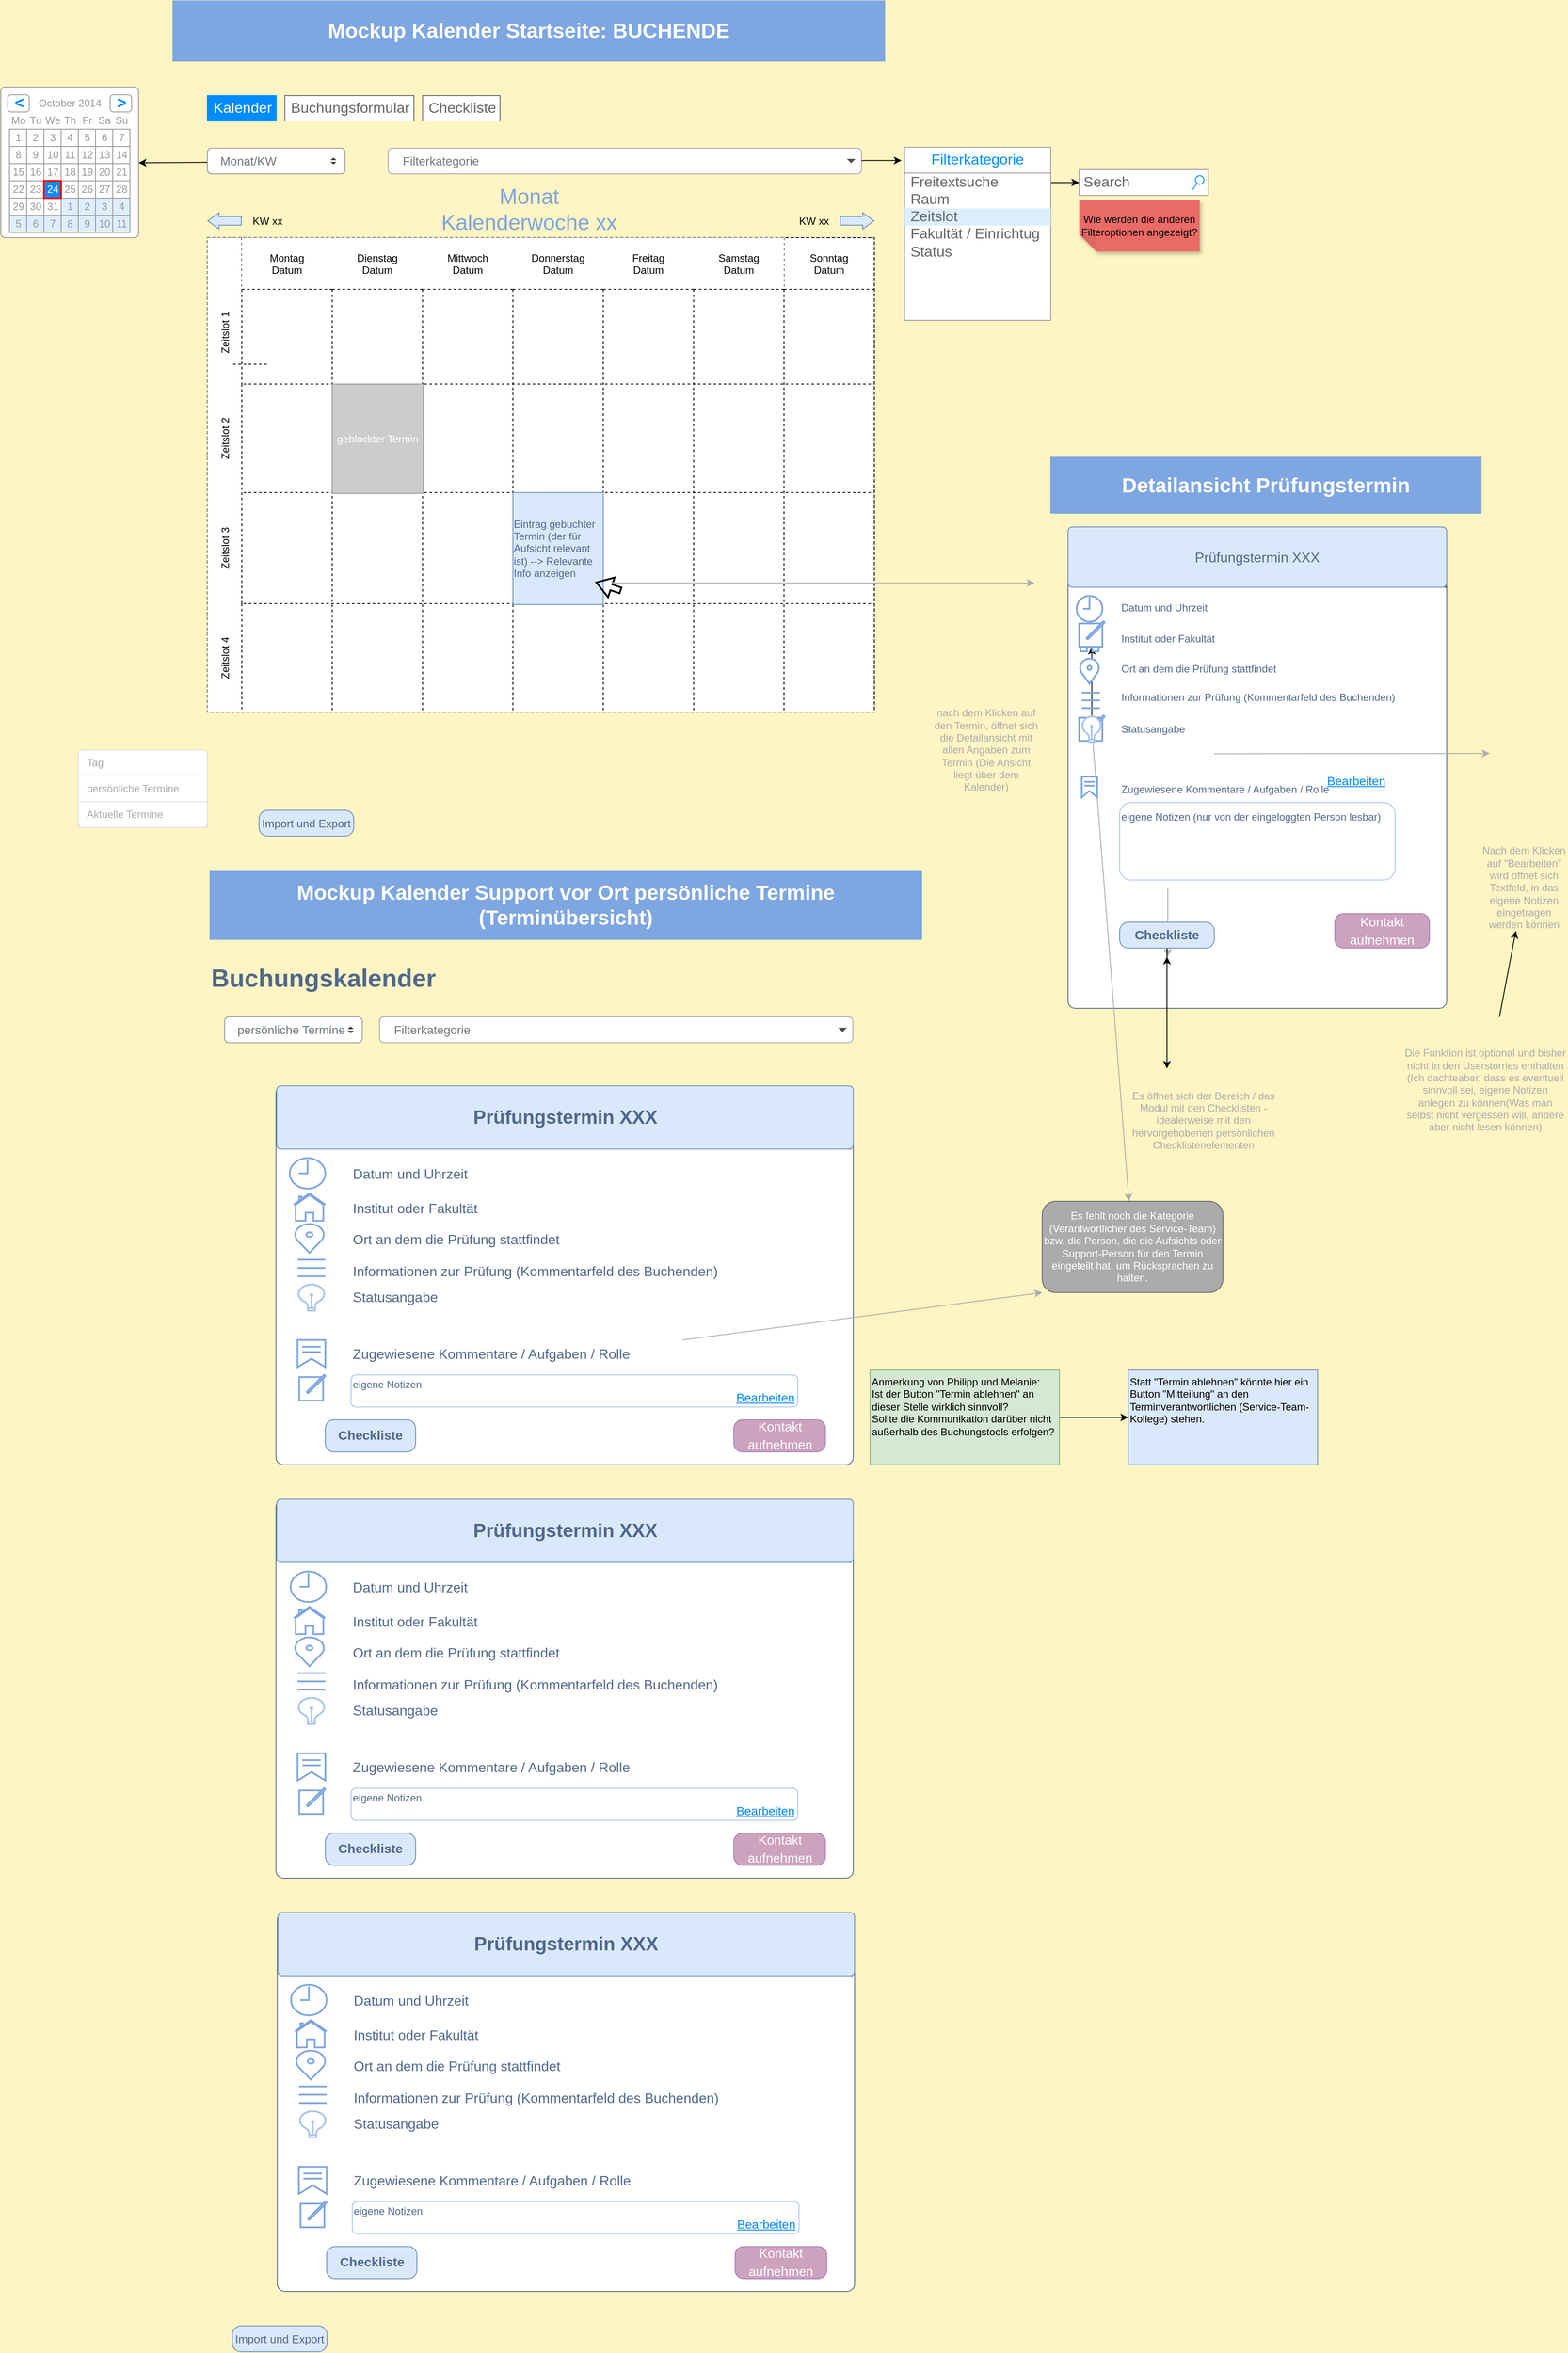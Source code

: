 <mxfile version="24.7.1" type="github" pages="2">
  <diagram name="Buchungskalender" id="cYS-9EuOB4i6pcKZ9MJi">
    <mxGraphModel dx="2641" dy="1080" grid="1" gridSize="10" guides="1" tooltips="1" connect="1" arrows="1" fold="1" page="1" pageScale="1" pageWidth="827" pageHeight="1169" background="#FFF4C3" math="0" shadow="0">
      <root>
        <mxCell id="0" />
        <mxCell id="1" parent="0" />
        <mxCell id="5hnXaATVoiFRzyK2IRA5-191" value="" style="rounded=1;whiteSpace=wrap;html=1;strokeColor=#7EA6E0;" vertex="1" parent="1">
          <mxGeometry x="1100" y="845" width="340" height="95" as="geometry" />
        </mxCell>
        <mxCell id="5hnXaATVoiFRzyK2IRA5-192" value="&lt;font style=&quot;font-size: 24px;&quot; color=&quot;#ffffff&quot;&gt;&lt;b&gt;Mockup Kalender Startseite: BUCHENDE&lt;/b&gt;&lt;/font&gt;" style="rounded=0;whiteSpace=wrap;html=1;fillColor=#7EA6E0;strokeColor=#7EA6E0;" vertex="1" parent="1">
          <mxGeometry y="20" width="827" height="70" as="geometry" />
        </mxCell>
        <mxCell id="5hnXaATVoiFRzyK2IRA5-248" value="&lt;font style=&quot;font-size: 24px;&quot;&gt;&lt;b&gt;&lt;font color=&quot;#ffffff&quot;&gt;Mockup Kalender&lt;/font&gt;&lt;/b&gt;&lt;b&gt;&lt;font color=&quot;#ffffff&quot;&gt;&amp;nbsp;Support vor Ort persönliche Termine (Terminübersicht)&lt;/font&gt;&lt;font color=&quot;#ffffff&quot;&gt;&lt;br&gt;&lt;/font&gt;&lt;/b&gt;&lt;/font&gt;" style="rounded=0;whiteSpace=wrap;html=1;fillColor=#7EA6E0;strokeColor=#7EA6E0;" vertex="1" parent="1">
          <mxGeometry x="43" y="1030" width="827" height="80" as="geometry" />
        </mxCell>
        <mxCell id="5hnXaATVoiFRzyK2IRA5-249" value="" style="rounded=1;whiteSpace=wrap;html=1;arcSize=2;strokeColor=#4F688C;" vertex="1" parent="1">
          <mxGeometry x="1040" y="640" width="440" height="550" as="geometry" />
        </mxCell>
        <mxCell id="5hnXaATVoiFRzyK2IRA5-250" value="nach dem Klicken auf den Termin, öffnet sich die Detailansicht mit allen Angaben zum Termin (Die Ansicht liegt über dem Kalender)" style="text;html=1;align=center;verticalAlign=middle;whiteSpace=wrap;rounded=0;fontColor=#ABABAB;" vertex="1" parent="1">
          <mxGeometry x="880" y="840" width="130" height="100" as="geometry" />
        </mxCell>
        <mxCell id="5hnXaATVoiFRzyK2IRA5-251" style="edgeStyle=none;rounded=0;orthogonalLoop=1;jettySize=auto;html=1;strokeColor=#ABABAB;" edge="1" parent="1" source="5hnXaATVoiFRzyK2IRA5-253" target="5hnXaATVoiFRzyK2IRA5-368">
          <mxGeometry relative="1" as="geometry" />
        </mxCell>
        <mxCell id="5hnXaATVoiFRzyK2IRA5-252" value="" style="edgeStyle=orthogonalEdgeStyle;rounded=0;orthogonalLoop=1;jettySize=auto;html=1;" edge="1" parent="1" source="5hnXaATVoiFRzyK2IRA5-253" target="5hnXaATVoiFRzyK2IRA5-378">
          <mxGeometry relative="1" as="geometry" />
        </mxCell>
        <mxCell id="5hnXaATVoiFRzyK2IRA5-253" value="" style="html=1;verticalLabelPosition=bottom;align=center;labelBackgroundColor=#ffffff;verticalAlign=top;strokeWidth=2;strokeColor=#7EA6E0;shadow=0;dashed=0;shape=mxgraph.ios7.icons.edit;" vertex="1" parent="1">
          <mxGeometry x="1053" y="850" width="29.4" height="29.4" as="geometry" />
        </mxCell>
        <mxCell id="5hnXaATVoiFRzyK2IRA5-254" style="edgeStyle=none;rounded=0;orthogonalLoop=1;jettySize=auto;html=1;strokeColor=#ABABAB;" edge="1" parent="1">
          <mxGeometry relative="1" as="geometry">
            <mxPoint x="1530" y="894" as="targetPoint" />
            <mxPoint x="1210" y="894.341" as="sourcePoint" />
          </mxGeometry>
        </mxCell>
        <mxCell id="5hnXaATVoiFRzyK2IRA5-255" value="&lt;font color=&quot;#ffffff&quot;&gt;&lt;span style=&quot;font-size: 15px; font-weight: 400;&quot;&gt;Kontakt aufnehmen&lt;/span&gt;&lt;/font&gt;" style="strokeWidth=1;shadow=0;dashed=0;align=center;html=1;shape=mxgraph.mockup.buttons.button;strokeColor=#A680B8;mainText=;buttonStyle=round;fontSize=17;fontStyle=1;fillColor=#CDA2BE;whiteSpace=wrap;" vertex="1" parent="1">
          <mxGeometry x="1350" y="1080" width="110" height="40" as="geometry" />
        </mxCell>
        <mxCell id="5hnXaATVoiFRzyK2IRA5-258" value="&lt;div align=&quot;left&quot;&gt;&lt;font color=&quot;#4f688c&quot;&gt;eigene Notizen (nur von der eingeloggten Person lesbar)&lt;br&gt;&lt;/font&gt;&lt;/div&gt;&lt;div align=&quot;left&quot;&gt;&lt;font color=&quot;#4f688c&quot;&gt;&lt;br&gt;&lt;/font&gt;&lt;/div&gt;&lt;div align=&quot;left&quot;&gt;&lt;font color=&quot;#4f688c&quot;&gt;&lt;br&gt;&lt;/font&gt;&lt;/div&gt;&lt;div align=&quot;left&quot;&gt;&lt;font color=&quot;#4f688c&quot;&gt;&lt;br&gt;&lt;/font&gt;&lt;/div&gt;&lt;div align=&quot;left&quot;&gt;&lt;font color=&quot;#4f688c&quot;&gt;&lt;br&gt;&lt;/font&gt;&lt;/div&gt;" style="rounded=1;whiteSpace=wrap;html=1;strokeColor=#A9C4EB;align=left;" vertex="1" parent="1">
          <mxGeometry x="1100" y="951" width="320" height="90" as="geometry" />
        </mxCell>
        <mxCell id="5hnXaATVoiFRzyK2IRA5-259" value="&lt;font size=&quot;1&quot;&gt;&lt;u style=&quot;font-size: 14px;&quot;&gt;Bearbeiten&lt;/u&gt;&lt;/font&gt;" style="html=1;shadow=0;dashed=0;shape=mxgraph.bootstrap.rrect;rSize=5;strokeColor=none;strokeWidth=1;fillColor=none;fontColor=#0085FC;whiteSpace=wrap;align=center;verticalAlign=middle;spacingLeft=0;fontStyle=0;fontSize=16;spacing=5;" vertex="1" parent="1">
          <mxGeometry x="1320" y="909.4" width="110" height="30.6" as="geometry" />
        </mxCell>
        <mxCell id="5hnXaATVoiFRzyK2IRA5-260" value="&lt;font color=&quot;#ababab&quot;&gt;Nach dem Klicken auf &quot;Bearbeiten&quot; wird öffnet sich Textfeld, in das eigene Notizen eingetragen werden können&lt;/font&gt;" style="text;html=1;align=center;verticalAlign=middle;whiteSpace=wrap;rounded=0;" vertex="1" parent="1">
          <mxGeometry x="1520" y="1000" width="100" height="100" as="geometry" />
        </mxCell>
        <mxCell id="5hnXaATVoiFRzyK2IRA5-261" style="edgeStyle=none;rounded=0;orthogonalLoop=1;jettySize=auto;html=1;strokeColor=#ABABAB;" edge="1" parent="1">
          <mxGeometry relative="1" as="geometry">
            <mxPoint x="1156.0" y="1130" as="targetPoint" />
            <mxPoint x="1156.0" y="1050" as="sourcePoint" />
          </mxGeometry>
        </mxCell>
        <mxCell id="5hnXaATVoiFRzyK2IRA5-262" value="" style="edgeStyle=orthogonalEdgeStyle;rounded=0;orthogonalLoop=1;jettySize=auto;html=1;" edge="1" parent="1" source="5hnXaATVoiFRzyK2IRA5-264">
          <mxGeometry relative="1" as="geometry">
            <mxPoint x="1155" y="1130" as="targetPoint" />
          </mxGeometry>
        </mxCell>
        <mxCell id="5hnXaATVoiFRzyK2IRA5-263" value="" style="edgeStyle=orthogonalEdgeStyle;rounded=0;orthogonalLoop=1;jettySize=auto;html=1;" edge="1" parent="1" source="5hnXaATVoiFRzyK2IRA5-264">
          <mxGeometry relative="1" as="geometry">
            <mxPoint x="1155" y="1260" as="targetPoint" />
          </mxGeometry>
        </mxCell>
        <mxCell id="5hnXaATVoiFRzyK2IRA5-264" value="&lt;div&gt;&lt;font style=&quot;font-size: 15px;&quot; color=&quot;#4f688c&quot;&gt;Checkliste&lt;/font&gt;&lt;/div&gt;" style="strokeWidth=1;shadow=0;dashed=0;align=center;html=1;shape=mxgraph.mockup.buttons.button;strokeColor=#6c8ebf;mainText=;buttonStyle=round;fontSize=17;fontStyle=1;fillColor=#dae8fc;whiteSpace=wrap;" vertex="1" parent="1">
          <mxGeometry x="1100" y="1090" width="110" height="30" as="geometry" />
        </mxCell>
        <mxCell id="5hnXaATVoiFRzyK2IRA5-265" value="&lt;font color=&quot;#ababab&quot;&gt;Es öffnet sich der Bereich / das Modul mit den Checklisten - idealerweise mit den hervorgehobenen persönlichen Checklistenelementen&lt;br&gt;&lt;/font&gt;" style="text;html=1;align=center;verticalAlign=middle;whiteSpace=wrap;rounded=0;" vertex="1" parent="1">
          <mxGeometry x="1105" y="1270" width="185" height="100" as="geometry" />
        </mxCell>
        <mxCell id="5hnXaATVoiFRzyK2IRA5-267" value="" style="html=1;shadow=0;dashed=0;shape=mxgraph.bootstrap.rrect;rSize=5;strokeColor=#DFDFDF;html=1;whiteSpace=wrap;fillColor=#FFFFFF;fontColor=#000000;" vertex="1" parent="1">
          <mxGeometry x="-110" y="890" width="150" height="90" as="geometry" />
        </mxCell>
        <mxCell id="5hnXaATVoiFRzyK2IRA5-268" value="&lt;font color=&quot;#ababab&quot;&gt;Tag&lt;/font&gt;" style="html=1;shadow=0;dashed=0;shape=mxgraph.bootstrap.topButton;rSize=5;strokeColor=inherit;fillColor=#ffffff;fontColor=#6C767D;perimeter=none;whiteSpace=wrap;resizeWidth=1;align=left;spacing=10;" vertex="1" parent="5hnXaATVoiFRzyK2IRA5-267">
          <mxGeometry width="150" height="30" relative="1" as="geometry" />
        </mxCell>
        <mxCell id="5hnXaATVoiFRzyK2IRA5-269" value="&lt;font color=&quot;#ababab&quot;&gt;persönliche Termine&lt;/font&gt;" style="strokeColor=inherit;fillColor=inherit;gradientColor=inherit;fontColor=inherit;html=1;shadow=0;dashed=0;perimeter=none;whiteSpace=wrap;resizeWidth=1;align=left;spacing=10;" vertex="1" parent="5hnXaATVoiFRzyK2IRA5-267">
          <mxGeometry width="150" height="30" relative="1" as="geometry">
            <mxPoint y="30" as="offset" />
          </mxGeometry>
        </mxCell>
        <mxCell id="5hnXaATVoiFRzyK2IRA5-270" value="..." style="strokeColor=inherit;fillColor=inherit;gradientColor=inherit;fontColor=inherit;html=1;shadow=0;dashed=0;perimeter=none;whiteSpace=wrap;resizeWidth=1;align=left;spacing=10;" vertex="1" parent="5hnXaATVoiFRzyK2IRA5-267">
          <mxGeometry width="150" height="30" relative="1" as="geometry">
            <mxPoint y="60" as="offset" />
          </mxGeometry>
        </mxCell>
        <mxCell id="5hnXaATVoiFRzyK2IRA5-271" value="" style="strokeColor=inherit;fillColor=inherit;gradientColor=inherit;fontColor=inherit;html=1;shadow=0;dashed=0;perimeter=none;whiteSpace=wrap;resizeWidth=1;align=left;spacing=10;" vertex="1" parent="5hnXaATVoiFRzyK2IRA5-267">
          <mxGeometry width="150" relative="1" as="geometry">
            <mxPoint y="90" as="offset" />
          </mxGeometry>
        </mxCell>
        <mxCell id="5hnXaATVoiFRzyK2IRA5-272" value="&lt;font color=&quot;#ababab&quot;&gt;Aktuelle Termine&lt;/font&gt;" style="strokeColor=inherit;fillColor=inherit;gradientColor=inherit;fontColor=inherit;html=1;shadow=0;dashed=0;shape=mxgraph.bootstrap.bottomButton;rSize=5;perimeter=none;whiteSpace=wrap;resizeWidth=1;resizeHeight=0;align=left;spacing=10;" vertex="1" parent="5hnXaATVoiFRzyK2IRA5-267">
          <mxGeometry y="1" width="150" height="30" relative="1" as="geometry">
            <mxPoint y="-30" as="offset" />
          </mxGeometry>
        </mxCell>
        <mxCell id="5hnXaATVoiFRzyK2IRA5-273" value="" style="group" vertex="1" connectable="0" parent="1">
          <mxGeometry x="1040" y="631" width="440" height="320" as="geometry" />
        </mxCell>
        <mxCell id="5hnXaATVoiFRzyK2IRA5-274" value="" style="endArrow=none;html=1;rounded=0;entryX=0.002;entryY=0.158;entryDx=0;entryDy=0;entryPerimeter=0;" edge="1" parent="5hnXaATVoiFRzyK2IRA5-273" source="5hnXaATVoiFRzyK2IRA5-276">
          <mxGeometry width="50" height="50" relative="1" as="geometry">
            <mxPoint x="440" y="70" as="sourcePoint" />
            <mxPoint x="0.88" y="70.0" as="targetPoint" />
          </mxGeometry>
        </mxCell>
        <mxCell id="5hnXaATVoiFRzyK2IRA5-275" value="" style="endArrow=none;html=1;rounded=0;entryX=0.002;entryY=0.158;entryDx=0;entryDy=0;entryPerimeter=0;" edge="1" parent="5hnXaATVoiFRzyK2IRA5-273" target="5hnXaATVoiFRzyK2IRA5-276">
          <mxGeometry width="50" height="50" relative="1" as="geometry">
            <mxPoint x="440" y="70" as="sourcePoint" />
            <mxPoint x="0.88" y="70.0" as="targetPoint" />
          </mxGeometry>
        </mxCell>
        <mxCell id="5hnXaATVoiFRzyK2IRA5-276" value="&lt;font color=&quot;#4f688c&quot;&gt;Prüfungstermin XXX&lt;br&gt;&lt;/font&gt;" style="html=1;shadow=0;dashed=0;shape=mxgraph.bootstrap.rrect;rSize=5;strokeColor=#6c8ebf;strokeWidth=1;fillColor=#dae8fc;whiteSpace=wrap;align=center;verticalAlign=middle;spacingLeft=0;fontStyle=0;fontSize=16;spacing=5;" vertex="1" parent="5hnXaATVoiFRzyK2IRA5-273">
          <mxGeometry width="440" height="70" as="geometry" />
        </mxCell>
        <mxCell id="5hnXaATVoiFRzyK2IRA5-277" value="" style="html=1;verticalLabelPosition=bottom;align=center;labelBackgroundColor=#ffffff;verticalAlign=top;strokeWidth=2;strokeColor=#7EA6E0;shadow=0;dashed=0;shape=mxgraph.ios7.icons.clock;" vertex="1" parent="5hnXaATVoiFRzyK2IRA5-273">
          <mxGeometry x="10" y="80" width="30" height="30" as="geometry" />
        </mxCell>
        <mxCell id="5hnXaATVoiFRzyK2IRA5-278" value="" style="html=1;verticalLabelPosition=bottom;align=center;labelBackgroundColor=#ffffff;verticalAlign=top;strokeWidth=2;strokeColor=#7EA6E0;shadow=0;dashed=0;shape=mxgraph.ios7.icons.most_viewed;pointerEvents=1" vertex="1" parent="5hnXaATVoiFRzyK2IRA5-273">
          <mxGeometry x="8.8" y="190" width="28.2" height="22.8" as="geometry" />
        </mxCell>
        <mxCell id="5hnXaATVoiFRzyK2IRA5-279" value="" style="html=1;verticalLabelPosition=bottom;align=center;labelBackgroundColor=#ffffff;verticalAlign=top;strokeWidth=2;strokeColor=#7EA6E0;shadow=0;dashed=0;shape=mxgraph.ios7.icons.location;" vertex="1" parent="5hnXaATVoiFRzyK2IRA5-273">
          <mxGeometry x="13" y="152" width="24" height="30" as="geometry" />
        </mxCell>
        <mxCell id="5hnXaATVoiFRzyK2IRA5-280" value="" style="html=1;verticalLabelPosition=bottom;align=center;labelBackgroundColor=#ffffff;verticalAlign=top;strokeWidth=2;strokeColor=#7EA6E0;shadow=0;dashed=0;shape=mxgraph.ios7.icons.bookmark;" vertex="1" parent="5hnXaATVoiFRzyK2IRA5-273">
          <mxGeometry x="16" y="290" width="18" height="24" as="geometry" />
        </mxCell>
        <mxCell id="5hnXaATVoiFRzyK2IRA5-281" value="" style="html=1;verticalLabelPosition=bottom;align=center;labelBackgroundColor=#ffffff;verticalAlign=top;strokeWidth=2;strokeColor=#7EA6E0;shadow=0;dashed=0;shape=mxgraph.ios7.icons.home;" vertex="1" parent="5hnXaATVoiFRzyK2IRA5-273">
          <mxGeometry x="13" y="119" width="24" height="25.5" as="geometry" />
        </mxCell>
        <mxCell id="5hnXaATVoiFRzyK2IRA5-282" value="&lt;font color=&quot;#4f688c&quot;&gt;Datum und Uhrzeit &lt;/font&gt;" style="text;html=1;align=left;verticalAlign=middle;whiteSpace=wrap;rounded=0;" vertex="1" parent="5hnXaATVoiFRzyK2IRA5-273">
          <mxGeometry x="60" y="79" width="350" height="30" as="geometry" />
        </mxCell>
        <mxCell id="5hnXaATVoiFRzyK2IRA5-283" value="&lt;font color=&quot;#4f688c&quot;&gt;Institut oder Fakultät&lt;br&gt;&lt;/font&gt;" style="text;html=1;align=left;verticalAlign=middle;whiteSpace=wrap;rounded=0;" vertex="1" parent="5hnXaATVoiFRzyK2IRA5-273">
          <mxGeometry x="60" y="114.5" width="350" height="30" as="geometry" />
        </mxCell>
        <mxCell id="5hnXaATVoiFRzyK2IRA5-284" value="&lt;font color=&quot;#4f688c&quot;&gt;Informationen zur Prüfung (Kommentarfeld des Buchenden)&lt;br&gt;&lt;/font&gt;" style="text;html=1;align=left;verticalAlign=middle;whiteSpace=wrap;rounded=0;" vertex="1" parent="5hnXaATVoiFRzyK2IRA5-273">
          <mxGeometry x="60" y="182.8" width="350" height="30" as="geometry" />
        </mxCell>
        <mxCell id="5hnXaATVoiFRzyK2IRA5-285" value="&lt;font color=&quot;#4f688c&quot;&gt;Ort an dem die Prüfung stattfindet&lt;br&gt;&lt;/font&gt;" style="text;html=1;align=left;verticalAlign=middle;whiteSpace=wrap;rounded=0;" vertex="1" parent="5hnXaATVoiFRzyK2IRA5-273">
          <mxGeometry x="60" y="150" width="350" height="30" as="geometry" />
        </mxCell>
        <mxCell id="5hnXaATVoiFRzyK2IRA5-286" value="&lt;font color=&quot;#4f688c&quot;&gt;Zugewiesene Kommentare / Aufgaben / Rolle&lt;br&gt;&lt;/font&gt;" style="text;html=1;align=left;verticalAlign=middle;whiteSpace=wrap;rounded=0;" vertex="1" parent="5hnXaATVoiFRzyK2IRA5-273">
          <mxGeometry x="60" y="290" width="350" height="30" as="geometry" />
        </mxCell>
        <mxCell id="5hnXaATVoiFRzyK2IRA5-287" value="" style="html=1;verticalLabelPosition=bottom;align=center;labelBackgroundColor=#ffffff;verticalAlign=top;strokeWidth=2;strokeColor=#A9C4EB;shadow=0;dashed=0;shape=mxgraph.ios7.icons.lightbulb;" vertex="1" parent="5hnXaATVoiFRzyK2IRA5-273">
          <mxGeometry x="16" y="220" width="22.8" height="29.7" as="geometry" />
        </mxCell>
        <mxCell id="5hnXaATVoiFRzyK2IRA5-288" value="&lt;font color=&quot;#4f688c&quot;&gt;Statusangabe&lt;/font&gt;" style="text;html=1;align=left;verticalAlign=middle;whiteSpace=wrap;rounded=0;" vertex="1" parent="5hnXaATVoiFRzyK2IRA5-273">
          <mxGeometry x="60" y="219.85" width="350" height="30" as="geometry" />
        </mxCell>
        <mxCell id="5hnXaATVoiFRzyK2IRA5-289" value="" style="group" vertex="1" connectable="0" parent="1">
          <mxGeometry x="120.5" y="1280" width="670" height="440" as="geometry" />
        </mxCell>
        <mxCell id="5hnXaATVoiFRzyK2IRA5-290" value="" style="endArrow=none;html=1;rounded=0;entryX=0.002;entryY=0.158;entryDx=0;entryDy=0;entryPerimeter=0;" edge="1" parent="5hnXaATVoiFRzyK2IRA5-289" source="5hnXaATVoiFRzyK2IRA5-293">
          <mxGeometry width="50" height="50" relative="1" as="geometry">
            <mxPoint x="667.578" y="73.411" as="sourcePoint" />
            <mxPoint x="1.335" y="73.411" as="targetPoint" />
          </mxGeometry>
        </mxCell>
        <mxCell id="5hnXaATVoiFRzyK2IRA5-291" value="" style="rounded=1;whiteSpace=wrap;html=1;arcSize=2;strokeColor=#4F688C;container=1;" vertex="1" parent="5hnXaATVoiFRzyK2IRA5-289">
          <mxGeometry x="-0.807" width="670.807" height="440.0" as="geometry" />
        </mxCell>
        <mxCell id="5hnXaATVoiFRzyK2IRA5-292" value="" style="endArrow=none;html=1;rounded=0;entryX=0.002;entryY=0.158;entryDx=0;entryDy=0;entryPerimeter=0;" edge="1" parent="5hnXaATVoiFRzyK2IRA5-289" target="5hnXaATVoiFRzyK2IRA5-293">
          <mxGeometry width="50" height="50" relative="1" as="geometry">
            <mxPoint x="667.578" y="73.411" as="sourcePoint" />
            <mxPoint x="1.335" y="73.411" as="targetPoint" />
          </mxGeometry>
        </mxCell>
        <mxCell id="5hnXaATVoiFRzyK2IRA5-293" value="&lt;b style=&quot;font-size: 22px;&quot;&gt;&lt;font style=&quot;font-size: 22px;&quot; color=&quot;#4f688c&quot;&gt;Prüfungstermin XXX&lt;br&gt;&lt;/font&gt;&lt;/b&gt;" style="html=1;shadow=0;dashed=0;shape=mxgraph.bootstrap.rrect;rSize=5;strokeColor=#6c8ebf;strokeWidth=1;fillColor=#dae8fc;whiteSpace=wrap;align=center;verticalAlign=middle;spacingLeft=0;fontStyle=0;fontSize=16;spacing=5;" vertex="1" parent="5hnXaATVoiFRzyK2IRA5-289">
          <mxGeometry width="670" height="73.413" as="geometry" />
        </mxCell>
        <mxCell id="5hnXaATVoiFRzyK2IRA5-294" value="" style="html=1;verticalLabelPosition=bottom;align=center;labelBackgroundColor=#ffffff;verticalAlign=top;strokeWidth=2;strokeColor=#7EA6E0;shadow=0;dashed=0;shape=mxgraph.ios7.icons.clock;" vertex="1" parent="5hnXaATVoiFRzyK2IRA5-289">
          <mxGeometry x="15.176" y="83.898" width="41.33" height="35.424" as="geometry" />
        </mxCell>
        <mxCell id="5hnXaATVoiFRzyK2IRA5-295" value="" style="html=1;verticalLabelPosition=bottom;align=center;labelBackgroundColor=#ffffff;verticalAlign=top;strokeWidth=2;strokeColor=#7EA6E0;shadow=0;dashed=0;shape=mxgraph.ios7.icons.most_viewed;pointerEvents=1" vertex="1" parent="5hnXaATVoiFRzyK2IRA5-289">
          <mxGeometry x="13.352" y="199.26" width="43.154" height="24.468" as="geometry" />
        </mxCell>
        <mxCell id="5hnXaATVoiFRzyK2IRA5-296" value="" style="html=1;verticalLabelPosition=bottom;align=center;labelBackgroundColor=#ffffff;verticalAlign=top;strokeWidth=2;strokeColor=#7EA6E0;shadow=0;dashed=0;shape=mxgraph.ios7.icons.location;" vertex="1" parent="5hnXaATVoiFRzyK2IRA5-289">
          <mxGeometry x="19.721" y="159.407" width="36.785" height="34.492" as="geometry" />
        </mxCell>
        <mxCell id="5hnXaATVoiFRzyK2IRA5-297" value="" style="html=1;verticalLabelPosition=bottom;align=center;labelBackgroundColor=#ffffff;verticalAlign=top;strokeWidth=2;strokeColor=#7EA6E0;shadow=0;dashed=0;shape=mxgraph.ios7.icons.bookmark;" vertex="1" parent="5hnXaATVoiFRzyK2IRA5-289">
          <mxGeometry x="24.273" y="295.18" width="32.233" height="31.464" as="geometry" />
        </mxCell>
        <mxCell id="5hnXaATVoiFRzyK2IRA5-298" value="" style="html=1;verticalLabelPosition=bottom;align=center;labelBackgroundColor=#ffffff;verticalAlign=top;strokeWidth=2;strokeColor=#7EA6E0;shadow=0;dashed=0;shape=mxgraph.ios7.icons.home;" vertex="1" parent="5hnXaATVoiFRzyK2IRA5-289">
          <mxGeometry x="19.721" y="124.796" width="36.785" height="31.814" as="geometry" />
        </mxCell>
        <mxCell id="5hnXaATVoiFRzyK2IRA5-299" value="&lt;font style=&quot;font-size: 16px;&quot; color=&quot;#4f688c&quot;&gt;Datum und Uhrzeit &lt;/font&gt;" style="text;html=1;align=left;verticalAlign=middle;whiteSpace=wrap;rounded=0;" vertex="1" parent="5hnXaATVoiFRzyK2IRA5-289">
          <mxGeometry x="86.376" y="85.877" width="531.028" height="31.462" as="geometry" />
        </mxCell>
        <mxCell id="5hnXaATVoiFRzyK2IRA5-300" value="&lt;font style=&quot;font-size: 16px;&quot; color=&quot;#4f688c&quot;&gt;Institut oder Fakultät&lt;br&gt;&lt;/font&gt;" style="text;html=1;align=left;verticalAlign=middle;whiteSpace=wrap;rounded=0;" vertex="1" parent="5hnXaATVoiFRzyK2IRA5-289">
          <mxGeometry x="86.376" y="125.844" width="531.028" height="31.462" as="geometry" />
        </mxCell>
        <mxCell id="5hnXaATVoiFRzyK2IRA5-301" value="&lt;font style=&quot;font-size: 16px;&quot; color=&quot;#4f688c&quot;&gt;Informationen zur Prüfung (Kommentarfeld des Buchenden)&lt;br&gt;&lt;/font&gt;" style="text;html=1;align=left;verticalAlign=middle;whiteSpace=wrap;rounded=0;" vertex="1" parent="5hnXaATVoiFRzyK2IRA5-289">
          <mxGeometry x="86.376" y="199.262" width="531.028" height="31.462" as="geometry" />
        </mxCell>
        <mxCell id="5hnXaATVoiFRzyK2IRA5-302" value="&lt;font style=&quot;font-size: 16px;&quot; color=&quot;#4f688c&quot;&gt;Ort an dem die Prüfung stattfindet&lt;br&gt;&lt;/font&gt;" style="text;html=1;align=left;verticalAlign=middle;whiteSpace=wrap;rounded=0;" vertex="1" parent="5hnXaATVoiFRzyK2IRA5-289">
          <mxGeometry x="86.376" y="162.44" width="531.028" height="31.462" as="geometry" />
        </mxCell>
        <mxCell id="5hnXaATVoiFRzyK2IRA5-303" value="&lt;font style=&quot;font-size: 16px;&quot; color=&quot;#4f688c&quot;&gt;Zugewiesene Kommentare / Aufgaben / Rolle&lt;br&gt;&lt;/font&gt;" style="text;html=1;align=left;verticalAlign=middle;whiteSpace=wrap;rounded=0;" vertex="1" parent="5hnXaATVoiFRzyK2IRA5-289">
          <mxGeometry x="86.376" y="295.182" width="531.028" height="31.462" as="geometry" />
        </mxCell>
        <mxCell id="5hnXaATVoiFRzyK2IRA5-304" value="" style="html=1;verticalLabelPosition=bottom;align=center;labelBackgroundColor=#ffffff;verticalAlign=top;strokeWidth=2;strokeColor=#A9C4EB;shadow=0;dashed=0;shape=mxgraph.ios7.icons.lightbulb;" vertex="1" parent="5hnXaATVoiFRzyK2IRA5-289">
          <mxGeometry x="24.273" y="230.724" width="32.233" height="30.3" as="geometry" />
        </mxCell>
        <mxCell id="5hnXaATVoiFRzyK2IRA5-305" value="&lt;font style=&quot;font-size: 16px;&quot; color=&quot;#4f688c&quot;&gt;Statusangabe&lt;/font&gt;" style="text;html=1;align=left;verticalAlign=middle;whiteSpace=wrap;rounded=0;" vertex="1" parent="5hnXaATVoiFRzyK2IRA5-289">
          <mxGeometry x="86.376" y="229.564" width="531.028" height="31.462" as="geometry" />
        </mxCell>
        <mxCell id="5hnXaATVoiFRzyK2IRA5-306" value="&lt;div&gt;&lt;font style=&quot;font-size: 15px;&quot; color=&quot;#4f688c&quot;&gt;Checkliste&lt;/font&gt;&lt;/div&gt;" style="strokeWidth=1;shadow=0;dashed=0;align=center;html=1;shape=mxgraph.mockup.buttons.button;strokeColor=#6c8ebf;mainText=;buttonStyle=round;fontSize=17;fontStyle=1;fillColor=#dae8fc;whiteSpace=wrap;" vertex="1" parent="5hnXaATVoiFRzyK2IRA5-289">
          <mxGeometry x="56.506" y="387.797" width="104.94" height="37.288" as="geometry" />
        </mxCell>
        <mxCell id="5hnXaATVoiFRzyK2IRA5-307" value="&lt;font color=&quot;#ffffff&quot;&gt;&lt;span style=&quot;font-size: 15px; font-weight: 400;&quot;&gt;Kontakt aufnehmen&lt;/span&gt;&lt;/font&gt;" style="strokeWidth=1;shadow=0;dashed=0;align=center;html=1;shape=mxgraph.mockup.buttons.button;strokeColor=#A680B8;mainText=;buttonStyle=round;fontSize=17;fontStyle=1;fillColor=#CDA2BE;whiteSpace=wrap;" vertex="1" parent="5hnXaATVoiFRzyK2IRA5-289">
          <mxGeometry x="531.157" y="387.797" width="106.554" height="37.288" as="geometry" />
        </mxCell>
        <mxCell id="5hnXaATVoiFRzyK2IRA5-308" value="" style="html=1;verticalLabelPosition=bottom;align=center;labelBackgroundColor=#ffffff;verticalAlign=top;strokeWidth=2;strokeColor=#7EA6E0;shadow=0;dashed=0;shape=mxgraph.ios7.icons.edit;" vertex="1" parent="5hnXaATVoiFRzyK2IRA5-289">
          <mxGeometry x="26.251" y="335.593" width="30.255" height="29.831" as="geometry" />
        </mxCell>
        <mxCell id="5hnXaATVoiFRzyK2IRA5-309" value="&lt;div&gt;&lt;br&gt;&lt;/div&gt;&lt;div&gt;&lt;br&gt;&lt;/div&gt;&lt;div align=&quot;left&quot;&gt;&lt;font color=&quot;#4f688c&quot;&gt;&lt;br&gt;&lt;/font&gt;&lt;/div&gt;&lt;div align=&quot;left&quot;&gt;&lt;font color=&quot;#4f688c&quot;&gt;eigene Notizen&lt;/font&gt;&lt;/div&gt;&lt;div align=&quot;left&quot;&gt;&lt;font color=&quot;#4f688c&quot;&gt;&lt;br&gt;&lt;/font&gt;&lt;/div&gt;&lt;div align=&quot;left&quot;&gt;&lt;font color=&quot;#4f688c&quot;&gt;&lt;br&gt;&lt;/font&gt;&lt;/div&gt;&lt;div align=&quot;left&quot;&gt;&lt;font color=&quot;#4f688c&quot;&gt;&lt;br&gt;&lt;/font&gt;&lt;/div&gt;&lt;div align=&quot;left&quot;&gt;&lt;font color=&quot;#4f688c&quot;&gt;&lt;br&gt;&lt;/font&gt;&lt;/div&gt;" style="rounded=1;whiteSpace=wrap;html=1;strokeColor=#A9C4EB;align=left;" vertex="1" parent="5hnXaATVoiFRzyK2IRA5-289">
          <mxGeometry x="86.373" y="335.593" width="519.048" height="37.288" as="geometry" />
        </mxCell>
        <mxCell id="5hnXaATVoiFRzyK2IRA5-310" value="&lt;font size=&quot;1&quot;&gt;&lt;u style=&quot;font-size: 14px;&quot;&gt;Bearbeiten&lt;/u&gt;&lt;/font&gt;" style="html=1;shadow=0;dashed=0;shape=mxgraph.bootstrap.rrect;rSize=5;strokeColor=none;strokeWidth=1;fillColor=none;fontColor=#0085FC;whiteSpace=wrap;align=center;verticalAlign=middle;spacingLeft=0;fontStyle=0;fontSize=16;spacing=5;" vertex="1" parent="5hnXaATVoiFRzyK2IRA5-289">
          <mxGeometry x="523.084" y="350.061" width="88.795" height="22.82" as="geometry" />
        </mxCell>
        <mxCell id="5hnXaATVoiFRzyK2IRA5-311" value="Filterkategorie" style="html=1;shadow=0;dashed=0;shape=mxgraph.bootstrap.rrect;rSize=5;strokeColor=#ABABAB;strokeWidth=1;fillColor=#ffffff;fontColor=#777777;whiteSpace=wrap;align=left;verticalAlign=middle;fontStyle=0;fontSize=14;spacingRight=0;spacing=17;" vertex="1" parent="1">
          <mxGeometry x="240" y="1200" width="550" height="30" as="geometry" />
        </mxCell>
        <mxCell id="5hnXaATVoiFRzyK2IRA5-312" value="" style="shape=triangle;direction=south;fillColor=#495057;strokeColor=none;perimeter=none;" vertex="1" parent="5hnXaATVoiFRzyK2IRA5-311">
          <mxGeometry x="1" y="0.5" width="10" height="5" relative="1" as="geometry">
            <mxPoint x="-17" y="-2.5" as="offset" />
          </mxGeometry>
        </mxCell>
        <mxCell id="5hnXaATVoiFRzyK2IRA5-313" value="persönliche Termine" style="html=1;shadow=0;dashed=0;shape=mxgraph.bootstrap.rrect;rSize=5;fillColor=#ffffff;strokeColor=#999999;align=left;spacing=15;fontSize=14;fontColor=#6C767D;" vertex="1" parent="1">
          <mxGeometry x="60" y="1200" width="160" height="30" as="geometry" />
        </mxCell>
        <mxCell id="5hnXaATVoiFRzyK2IRA5-314" value="" style="shape=triangle;direction=south;fillColor=#343A40;strokeColor=none;perimeter=none;sketch=0;" vertex="1" parent="5hnXaATVoiFRzyK2IRA5-313">
          <mxGeometry x="1" y="0.5" width="7" height="3" relative="1" as="geometry">
            <mxPoint x="-17" y="1" as="offset" />
          </mxGeometry>
        </mxCell>
        <mxCell id="5hnXaATVoiFRzyK2IRA5-315" value="" style="shape=triangle;direction=north;fillColor=#343A40;strokeColor=none;perimeter=none;sketch=0;" vertex="1" parent="5hnXaATVoiFRzyK2IRA5-313">
          <mxGeometry x="1" y="0.5" width="7" height="3" relative="1" as="geometry">
            <mxPoint x="-17" y="-4" as="offset" />
          </mxGeometry>
        </mxCell>
        <mxCell id="5hnXaATVoiFRzyK2IRA5-316" value="" style="group" vertex="1" connectable="0" parent="1">
          <mxGeometry x="120.5" y="1760" width="670" height="440" as="geometry" />
        </mxCell>
        <mxCell id="5hnXaATVoiFRzyK2IRA5-317" value="" style="endArrow=none;html=1;rounded=0;entryX=0.002;entryY=0.158;entryDx=0;entryDy=0;entryPerimeter=0;" edge="1" parent="5hnXaATVoiFRzyK2IRA5-316" source="5hnXaATVoiFRzyK2IRA5-320">
          <mxGeometry width="50" height="50" relative="1" as="geometry">
            <mxPoint x="667.578" y="73.411" as="sourcePoint" />
            <mxPoint x="1.335" y="73.411" as="targetPoint" />
          </mxGeometry>
        </mxCell>
        <mxCell id="5hnXaATVoiFRzyK2IRA5-318" value="" style="rounded=1;whiteSpace=wrap;html=1;arcSize=2;strokeColor=#4F688C;container=1;" vertex="1" parent="5hnXaATVoiFRzyK2IRA5-316">
          <mxGeometry x="-0.807" width="670.807" height="440.0" as="geometry" />
        </mxCell>
        <mxCell id="5hnXaATVoiFRzyK2IRA5-319" value="" style="endArrow=none;html=1;rounded=0;entryX=0.002;entryY=0.158;entryDx=0;entryDy=0;entryPerimeter=0;" edge="1" parent="5hnXaATVoiFRzyK2IRA5-316" target="5hnXaATVoiFRzyK2IRA5-320">
          <mxGeometry width="50" height="50" relative="1" as="geometry">
            <mxPoint x="667.578" y="73.411" as="sourcePoint" />
            <mxPoint x="1.335" y="73.411" as="targetPoint" />
          </mxGeometry>
        </mxCell>
        <mxCell id="5hnXaATVoiFRzyK2IRA5-320" value="&lt;b style=&quot;font-size: 22px;&quot;&gt;&lt;font style=&quot;font-size: 22px;&quot; color=&quot;#4f688c&quot;&gt;Prüfungstermin XXX&lt;br&gt;&lt;/font&gt;&lt;/b&gt;" style="html=1;shadow=0;dashed=0;shape=mxgraph.bootstrap.rrect;rSize=5;strokeColor=#6c8ebf;strokeWidth=1;fillColor=#dae8fc;whiteSpace=wrap;align=center;verticalAlign=middle;spacingLeft=0;fontStyle=0;fontSize=16;spacing=5;" vertex="1" parent="5hnXaATVoiFRzyK2IRA5-316">
          <mxGeometry width="670" height="73.413" as="geometry" />
        </mxCell>
        <mxCell id="5hnXaATVoiFRzyK2IRA5-321" value="" style="html=1;verticalLabelPosition=bottom;align=center;labelBackgroundColor=#ffffff;verticalAlign=top;strokeWidth=2;strokeColor=#7EA6E0;shadow=0;dashed=0;shape=mxgraph.ios7.icons.clock;" vertex="1" parent="5hnXaATVoiFRzyK2IRA5-316">
          <mxGeometry x="16.176" y="83.898" width="41.33" height="35.424" as="geometry" />
        </mxCell>
        <mxCell id="5hnXaATVoiFRzyK2IRA5-322" value="" style="html=1;verticalLabelPosition=bottom;align=center;labelBackgroundColor=#ffffff;verticalAlign=top;strokeWidth=2;strokeColor=#7EA6E0;shadow=0;dashed=0;shape=mxgraph.ios7.icons.most_viewed;pointerEvents=1" vertex="1" parent="5hnXaATVoiFRzyK2IRA5-316">
          <mxGeometry x="13.352" y="199.26" width="43.154" height="24.468" as="geometry" />
        </mxCell>
        <mxCell id="5hnXaATVoiFRzyK2IRA5-323" value="" style="html=1;verticalLabelPosition=bottom;align=center;labelBackgroundColor=#ffffff;verticalAlign=top;strokeWidth=2;strokeColor=#7EA6E0;shadow=0;dashed=0;shape=mxgraph.ios7.icons.location;" vertex="1" parent="5hnXaATVoiFRzyK2IRA5-316">
          <mxGeometry x="19.721" y="159.407" width="36.785" height="34.492" as="geometry" />
        </mxCell>
        <mxCell id="5hnXaATVoiFRzyK2IRA5-324" value="" style="html=1;verticalLabelPosition=bottom;align=center;labelBackgroundColor=#ffffff;verticalAlign=top;strokeWidth=2;strokeColor=#7EA6E0;shadow=0;dashed=0;shape=mxgraph.ios7.icons.bookmark;" vertex="1" parent="5hnXaATVoiFRzyK2IRA5-316">
          <mxGeometry x="24.273" y="295.18" width="32.233" height="31.464" as="geometry" />
        </mxCell>
        <mxCell id="5hnXaATVoiFRzyK2IRA5-325" value="" style="html=1;verticalLabelPosition=bottom;align=center;labelBackgroundColor=#ffffff;verticalAlign=top;strokeWidth=2;strokeColor=#7EA6E0;shadow=0;dashed=0;shape=mxgraph.ios7.icons.home;" vertex="1" parent="5hnXaATVoiFRzyK2IRA5-316">
          <mxGeometry x="19.721" y="124.796" width="36.785" height="31.814" as="geometry" />
        </mxCell>
        <mxCell id="5hnXaATVoiFRzyK2IRA5-326" value="&lt;font style=&quot;font-size: 16px;&quot; color=&quot;#4f688c&quot;&gt;Datum und Uhrzeit &lt;/font&gt;" style="text;html=1;align=left;verticalAlign=middle;whiteSpace=wrap;rounded=0;" vertex="1" parent="5hnXaATVoiFRzyK2IRA5-316">
          <mxGeometry x="86.376" y="85.877" width="531.028" height="31.462" as="geometry" />
        </mxCell>
        <mxCell id="5hnXaATVoiFRzyK2IRA5-327" value="&lt;font style=&quot;font-size: 16px;&quot; color=&quot;#4f688c&quot;&gt;Institut oder Fakultät&lt;br&gt;&lt;/font&gt;" style="text;html=1;align=left;verticalAlign=middle;whiteSpace=wrap;rounded=0;" vertex="1" parent="5hnXaATVoiFRzyK2IRA5-316">
          <mxGeometry x="86.376" y="125.844" width="531.028" height="31.462" as="geometry" />
        </mxCell>
        <mxCell id="5hnXaATVoiFRzyK2IRA5-328" value="&lt;font style=&quot;font-size: 16px;&quot; color=&quot;#4f688c&quot;&gt;Informationen zur Prüfung (Kommentarfeld des Buchenden)&lt;br&gt;&lt;/font&gt;" style="text;html=1;align=left;verticalAlign=middle;whiteSpace=wrap;rounded=0;" vertex="1" parent="5hnXaATVoiFRzyK2IRA5-316">
          <mxGeometry x="86.376" y="199.262" width="531.028" height="31.462" as="geometry" />
        </mxCell>
        <mxCell id="5hnXaATVoiFRzyK2IRA5-329" value="&lt;font style=&quot;font-size: 16px;&quot; color=&quot;#4f688c&quot;&gt;Ort an dem die Prüfung stattfindet&lt;br&gt;&lt;/font&gt;" style="text;html=1;align=left;verticalAlign=middle;whiteSpace=wrap;rounded=0;" vertex="1" parent="5hnXaATVoiFRzyK2IRA5-316">
          <mxGeometry x="86.376" y="162.44" width="531.028" height="31.462" as="geometry" />
        </mxCell>
        <mxCell id="5hnXaATVoiFRzyK2IRA5-330" value="&lt;font style=&quot;font-size: 16px;&quot; color=&quot;#4f688c&quot;&gt;Zugewiesene Kommentare / Aufgaben / Rolle&lt;br&gt;&lt;/font&gt;" style="text;html=1;align=left;verticalAlign=middle;whiteSpace=wrap;rounded=0;" vertex="1" parent="5hnXaATVoiFRzyK2IRA5-316">
          <mxGeometry x="86.376" y="295.182" width="531.028" height="31.462" as="geometry" />
        </mxCell>
        <mxCell id="5hnXaATVoiFRzyK2IRA5-331" value="" style="html=1;verticalLabelPosition=bottom;align=center;labelBackgroundColor=#ffffff;verticalAlign=top;strokeWidth=2;strokeColor=#A9C4EB;shadow=0;dashed=0;shape=mxgraph.ios7.icons.lightbulb;" vertex="1" parent="5hnXaATVoiFRzyK2IRA5-316">
          <mxGeometry x="24.273" y="230.724" width="32.233" height="30.3" as="geometry" />
        </mxCell>
        <mxCell id="5hnXaATVoiFRzyK2IRA5-332" value="&lt;font style=&quot;font-size: 16px;&quot; color=&quot;#4f688c&quot;&gt;Statusangabe&lt;/font&gt;" style="text;html=1;align=left;verticalAlign=middle;whiteSpace=wrap;rounded=0;" vertex="1" parent="5hnXaATVoiFRzyK2IRA5-316">
          <mxGeometry x="86.376" y="229.564" width="531.028" height="31.462" as="geometry" />
        </mxCell>
        <mxCell id="5hnXaATVoiFRzyK2IRA5-333" value="&lt;div&gt;&lt;font style=&quot;font-size: 15px;&quot; color=&quot;#4f688c&quot;&gt;Checkliste&lt;/font&gt;&lt;/div&gt;" style="strokeWidth=1;shadow=0;dashed=0;align=center;html=1;shape=mxgraph.mockup.buttons.button;strokeColor=#6c8ebf;mainText=;buttonStyle=round;fontSize=17;fontStyle=1;fillColor=#dae8fc;whiteSpace=wrap;" vertex="1" parent="5hnXaATVoiFRzyK2IRA5-316">
          <mxGeometry x="56.506" y="387.797" width="104.94" height="37.288" as="geometry" />
        </mxCell>
        <mxCell id="5hnXaATVoiFRzyK2IRA5-334" value="&lt;font color=&quot;#ffffff&quot;&gt;&lt;span style=&quot;font-size: 15px; font-weight: 400;&quot;&gt;Kontakt aufnehmen&lt;/span&gt;&lt;/font&gt;" style="strokeWidth=1;shadow=0;dashed=0;align=center;html=1;shape=mxgraph.mockup.buttons.button;strokeColor=#A680B8;mainText=;buttonStyle=round;fontSize=17;fontStyle=1;fillColor=#CDA2BE;whiteSpace=wrap;" vertex="1" parent="5hnXaATVoiFRzyK2IRA5-316">
          <mxGeometry x="531.157" y="387.797" width="106.554" height="37.288" as="geometry" />
        </mxCell>
        <mxCell id="5hnXaATVoiFRzyK2IRA5-335" value="" style="html=1;verticalLabelPosition=bottom;align=center;labelBackgroundColor=#ffffff;verticalAlign=top;strokeWidth=2;strokeColor=#7EA6E0;shadow=0;dashed=0;shape=mxgraph.ios7.icons.edit;" vertex="1" parent="5hnXaATVoiFRzyK2IRA5-316">
          <mxGeometry x="26.251" y="335.593" width="30.255" height="29.831" as="geometry" />
        </mxCell>
        <mxCell id="5hnXaATVoiFRzyK2IRA5-336" value="&lt;div&gt;&lt;br&gt;&lt;/div&gt;&lt;div&gt;&lt;br&gt;&lt;/div&gt;&lt;div align=&quot;left&quot;&gt;&lt;font color=&quot;#4f688c&quot;&gt;&lt;br&gt;&lt;/font&gt;&lt;/div&gt;&lt;div align=&quot;left&quot;&gt;&lt;font color=&quot;#4f688c&quot;&gt;eigene Notizen&lt;/font&gt;&lt;/div&gt;&lt;div align=&quot;left&quot;&gt;&lt;font color=&quot;#4f688c&quot;&gt;&lt;br&gt;&lt;/font&gt;&lt;/div&gt;&lt;div align=&quot;left&quot;&gt;&lt;font color=&quot;#4f688c&quot;&gt;&lt;br&gt;&lt;/font&gt;&lt;/div&gt;&lt;div align=&quot;left&quot;&gt;&lt;font color=&quot;#4f688c&quot;&gt;&lt;br&gt;&lt;/font&gt;&lt;/div&gt;&lt;div align=&quot;left&quot;&gt;&lt;font color=&quot;#4f688c&quot;&gt;&lt;br&gt;&lt;/font&gt;&lt;/div&gt;" style="rounded=1;whiteSpace=wrap;html=1;strokeColor=#A9C4EB;align=left;" vertex="1" parent="5hnXaATVoiFRzyK2IRA5-316">
          <mxGeometry x="86.373" y="335.593" width="519.048" height="37.288" as="geometry" />
        </mxCell>
        <mxCell id="5hnXaATVoiFRzyK2IRA5-337" value="&lt;font size=&quot;1&quot;&gt;&lt;u style=&quot;font-size: 14px;&quot;&gt;Bearbeiten&lt;/u&gt;&lt;/font&gt;" style="html=1;shadow=0;dashed=0;shape=mxgraph.bootstrap.rrect;rSize=5;strokeColor=none;strokeWidth=1;fillColor=none;fontColor=#0085FC;whiteSpace=wrap;align=center;verticalAlign=middle;spacingLeft=0;fontStyle=0;fontSize=16;spacing=5;" vertex="1" parent="5hnXaATVoiFRzyK2IRA5-316">
          <mxGeometry x="523.084" y="350.061" width="88.795" height="22.82" as="geometry" />
        </mxCell>
        <mxCell id="5hnXaATVoiFRzyK2IRA5-338" value="" style="group" vertex="1" connectable="0" parent="1">
          <mxGeometry x="122" y="2240" width="670" height="440" as="geometry" />
        </mxCell>
        <mxCell id="5hnXaATVoiFRzyK2IRA5-339" value="" style="endArrow=none;html=1;rounded=0;entryX=0.002;entryY=0.158;entryDx=0;entryDy=0;entryPerimeter=0;" edge="1" parent="5hnXaATVoiFRzyK2IRA5-338" source="5hnXaATVoiFRzyK2IRA5-342">
          <mxGeometry width="50" height="50" relative="1" as="geometry">
            <mxPoint x="667.578" y="73.411" as="sourcePoint" />
            <mxPoint x="1.335" y="73.411" as="targetPoint" />
          </mxGeometry>
        </mxCell>
        <mxCell id="5hnXaATVoiFRzyK2IRA5-340" value="" style="rounded=1;whiteSpace=wrap;html=1;arcSize=2;strokeColor=#4F688C;container=1;" vertex="1" parent="5hnXaATVoiFRzyK2IRA5-338">
          <mxGeometry x="-0.807" width="670.807" height="440.0" as="geometry" />
        </mxCell>
        <mxCell id="5hnXaATVoiFRzyK2IRA5-341" value="" style="endArrow=none;html=1;rounded=0;entryX=0.002;entryY=0.158;entryDx=0;entryDy=0;entryPerimeter=0;" edge="1" parent="5hnXaATVoiFRzyK2IRA5-338" target="5hnXaATVoiFRzyK2IRA5-342">
          <mxGeometry width="50" height="50" relative="1" as="geometry">
            <mxPoint x="667.578" y="73.411" as="sourcePoint" />
            <mxPoint x="1.335" y="73.411" as="targetPoint" />
          </mxGeometry>
        </mxCell>
        <mxCell id="5hnXaATVoiFRzyK2IRA5-342" value="&lt;b style=&quot;font-size: 22px;&quot;&gt;&lt;font style=&quot;font-size: 22px;&quot; color=&quot;#4f688c&quot;&gt;Prüfungstermin XXX&lt;br&gt;&lt;/font&gt;&lt;/b&gt;" style="html=1;shadow=0;dashed=0;shape=mxgraph.bootstrap.rrect;rSize=5;strokeColor=#6c8ebf;strokeWidth=1;fillColor=#dae8fc;whiteSpace=wrap;align=center;verticalAlign=middle;spacingLeft=0;fontStyle=0;fontSize=16;spacing=5;" vertex="1" parent="5hnXaATVoiFRzyK2IRA5-338">
          <mxGeometry width="670" height="73.413" as="geometry" />
        </mxCell>
        <mxCell id="5hnXaATVoiFRzyK2IRA5-343" value="" style="html=1;verticalLabelPosition=bottom;align=center;labelBackgroundColor=#ffffff;verticalAlign=top;strokeWidth=2;strokeColor=#7EA6E0;shadow=0;dashed=0;shape=mxgraph.ios7.icons.clock;" vertex="1" parent="5hnXaATVoiFRzyK2IRA5-338">
          <mxGeometry x="15.176" y="83.898" width="41.33" height="35.424" as="geometry" />
        </mxCell>
        <mxCell id="5hnXaATVoiFRzyK2IRA5-344" value="" style="html=1;verticalLabelPosition=bottom;align=center;labelBackgroundColor=#ffffff;verticalAlign=top;strokeWidth=2;strokeColor=#7EA6E0;shadow=0;dashed=0;shape=mxgraph.ios7.icons.most_viewed;pointerEvents=1" vertex="1" parent="5hnXaATVoiFRzyK2IRA5-338">
          <mxGeometry x="13.352" y="199.26" width="43.154" height="24.468" as="geometry" />
        </mxCell>
        <mxCell id="5hnXaATVoiFRzyK2IRA5-345" value="" style="html=1;verticalLabelPosition=bottom;align=center;labelBackgroundColor=#ffffff;verticalAlign=top;strokeWidth=2;strokeColor=#7EA6E0;shadow=0;dashed=0;shape=mxgraph.ios7.icons.location;" vertex="1" parent="5hnXaATVoiFRzyK2IRA5-338">
          <mxGeometry x="19.721" y="159.407" width="36.785" height="34.492" as="geometry" />
        </mxCell>
        <mxCell id="5hnXaATVoiFRzyK2IRA5-346" value="" style="html=1;verticalLabelPosition=bottom;align=center;labelBackgroundColor=#ffffff;verticalAlign=top;strokeWidth=2;strokeColor=#7EA6E0;shadow=0;dashed=0;shape=mxgraph.ios7.icons.bookmark;" vertex="1" parent="5hnXaATVoiFRzyK2IRA5-338">
          <mxGeometry x="24.273" y="295.18" width="32.233" height="31.464" as="geometry" />
        </mxCell>
        <mxCell id="5hnXaATVoiFRzyK2IRA5-347" value="" style="html=1;verticalLabelPosition=bottom;align=center;labelBackgroundColor=#ffffff;verticalAlign=top;strokeWidth=2;strokeColor=#7EA6E0;shadow=0;dashed=0;shape=mxgraph.ios7.icons.home;" vertex="1" parent="5hnXaATVoiFRzyK2IRA5-338">
          <mxGeometry x="19.721" y="124.796" width="36.785" height="31.814" as="geometry" />
        </mxCell>
        <mxCell id="5hnXaATVoiFRzyK2IRA5-348" value="&lt;font style=&quot;font-size: 16px;&quot; color=&quot;#4f688c&quot;&gt;Datum und Uhrzeit &lt;/font&gt;" style="text;html=1;align=left;verticalAlign=middle;whiteSpace=wrap;rounded=0;" vertex="1" parent="5hnXaATVoiFRzyK2IRA5-338">
          <mxGeometry x="86.376" y="85.877" width="531.028" height="31.462" as="geometry" />
        </mxCell>
        <mxCell id="5hnXaATVoiFRzyK2IRA5-349" value="&lt;font style=&quot;font-size: 16px;&quot; color=&quot;#4f688c&quot;&gt;Institut oder Fakultät&lt;br&gt;&lt;/font&gt;" style="text;html=1;align=left;verticalAlign=middle;whiteSpace=wrap;rounded=0;" vertex="1" parent="5hnXaATVoiFRzyK2IRA5-338">
          <mxGeometry x="86.376" y="125.844" width="531.028" height="31.462" as="geometry" />
        </mxCell>
        <mxCell id="5hnXaATVoiFRzyK2IRA5-350" value="&lt;font style=&quot;font-size: 16px;&quot; color=&quot;#4f688c&quot;&gt;Informationen zur Prüfung (Kommentarfeld des Buchenden)&lt;br&gt;&lt;/font&gt;" style="text;html=1;align=left;verticalAlign=middle;whiteSpace=wrap;rounded=0;" vertex="1" parent="5hnXaATVoiFRzyK2IRA5-338">
          <mxGeometry x="86.376" y="199.262" width="531.028" height="31.462" as="geometry" />
        </mxCell>
        <mxCell id="5hnXaATVoiFRzyK2IRA5-351" value="&lt;font style=&quot;font-size: 16px;&quot; color=&quot;#4f688c&quot;&gt;Ort an dem die Prüfung stattfindet&lt;br&gt;&lt;/font&gt;" style="text;html=1;align=left;verticalAlign=middle;whiteSpace=wrap;rounded=0;" vertex="1" parent="5hnXaATVoiFRzyK2IRA5-338">
          <mxGeometry x="86.376" y="162.44" width="531.028" height="31.462" as="geometry" />
        </mxCell>
        <mxCell id="5hnXaATVoiFRzyK2IRA5-352" value="&lt;font style=&quot;font-size: 16px;&quot; color=&quot;#4f688c&quot;&gt;Zugewiesene Kommentare / Aufgaben / Rolle&lt;br&gt;&lt;/font&gt;" style="text;html=1;align=left;verticalAlign=middle;whiteSpace=wrap;rounded=0;" vertex="1" parent="5hnXaATVoiFRzyK2IRA5-338">
          <mxGeometry x="86.376" y="295.182" width="531.028" height="31.462" as="geometry" />
        </mxCell>
        <mxCell id="5hnXaATVoiFRzyK2IRA5-353" value="" style="html=1;verticalLabelPosition=bottom;align=center;labelBackgroundColor=#ffffff;verticalAlign=top;strokeWidth=2;strokeColor=#A9C4EB;shadow=0;dashed=0;shape=mxgraph.ios7.icons.lightbulb;" vertex="1" parent="5hnXaATVoiFRzyK2IRA5-338">
          <mxGeometry x="24.273" y="230.724" width="32.233" height="30.3" as="geometry" />
        </mxCell>
        <mxCell id="5hnXaATVoiFRzyK2IRA5-354" value="&lt;font style=&quot;font-size: 16px;&quot; color=&quot;#4f688c&quot;&gt;Statusangabe&lt;/font&gt;" style="text;html=1;align=left;verticalAlign=middle;whiteSpace=wrap;rounded=0;" vertex="1" parent="5hnXaATVoiFRzyK2IRA5-338">
          <mxGeometry x="86.376" y="229.564" width="531.028" height="31.462" as="geometry" />
        </mxCell>
        <mxCell id="5hnXaATVoiFRzyK2IRA5-355" value="&lt;div&gt;&lt;font style=&quot;font-size: 15px;&quot; color=&quot;#4f688c&quot;&gt;Checkliste&lt;/font&gt;&lt;/div&gt;" style="strokeWidth=1;shadow=0;dashed=0;align=center;html=1;shape=mxgraph.mockup.buttons.button;strokeColor=#6c8ebf;mainText=;buttonStyle=round;fontSize=17;fontStyle=1;fillColor=#dae8fc;whiteSpace=wrap;" vertex="1" parent="5hnXaATVoiFRzyK2IRA5-338">
          <mxGeometry x="56.506" y="387.797" width="104.94" height="37.288" as="geometry" />
        </mxCell>
        <mxCell id="5hnXaATVoiFRzyK2IRA5-356" value="&lt;font color=&quot;#ffffff&quot;&gt;&lt;span style=&quot;font-size: 15px; font-weight: 400;&quot;&gt;Kontakt aufnehmen&lt;/span&gt;&lt;/font&gt;" style="strokeWidth=1;shadow=0;dashed=0;align=center;html=1;shape=mxgraph.mockup.buttons.button;strokeColor=#A680B8;mainText=;buttonStyle=round;fontSize=17;fontStyle=1;fillColor=#CDA2BE;whiteSpace=wrap;" vertex="1" parent="5hnXaATVoiFRzyK2IRA5-338">
          <mxGeometry x="531.157" y="387.797" width="106.554" height="37.288" as="geometry" />
        </mxCell>
        <mxCell id="5hnXaATVoiFRzyK2IRA5-357" value="" style="html=1;verticalLabelPosition=bottom;align=center;labelBackgroundColor=#ffffff;verticalAlign=top;strokeWidth=2;strokeColor=#7EA6E0;shadow=0;dashed=0;shape=mxgraph.ios7.icons.edit;" vertex="1" parent="5hnXaATVoiFRzyK2IRA5-338">
          <mxGeometry x="26.251" y="335.593" width="30.255" height="29.831" as="geometry" />
        </mxCell>
        <mxCell id="5hnXaATVoiFRzyK2IRA5-358" value="&lt;div&gt;&lt;br&gt;&lt;/div&gt;&lt;div&gt;&lt;br&gt;&lt;/div&gt;&lt;div align=&quot;left&quot;&gt;&lt;font color=&quot;#4f688c&quot;&gt;&lt;br&gt;&lt;/font&gt;&lt;/div&gt;&lt;div align=&quot;left&quot;&gt;&lt;font color=&quot;#4f688c&quot;&gt;eigene Notizen&lt;/font&gt;&lt;/div&gt;&lt;div align=&quot;left&quot;&gt;&lt;font color=&quot;#4f688c&quot;&gt;&lt;br&gt;&lt;/font&gt;&lt;/div&gt;&lt;div align=&quot;left&quot;&gt;&lt;font color=&quot;#4f688c&quot;&gt;&lt;br&gt;&lt;/font&gt;&lt;/div&gt;&lt;div align=&quot;left&quot;&gt;&lt;font color=&quot;#4f688c&quot;&gt;&lt;br&gt;&lt;/font&gt;&lt;/div&gt;&lt;div align=&quot;left&quot;&gt;&lt;font color=&quot;#4f688c&quot;&gt;&lt;br&gt;&lt;/font&gt;&lt;/div&gt;" style="rounded=1;whiteSpace=wrap;html=1;strokeColor=#A9C4EB;align=left;" vertex="1" parent="5hnXaATVoiFRzyK2IRA5-338">
          <mxGeometry x="86.373" y="335.593" width="519.048" height="37.288" as="geometry" />
        </mxCell>
        <mxCell id="5hnXaATVoiFRzyK2IRA5-359" value="&lt;font size=&quot;1&quot;&gt;&lt;u style=&quot;font-size: 14px;&quot;&gt;Bearbeiten&lt;/u&gt;&lt;/font&gt;" style="html=1;shadow=0;dashed=0;shape=mxgraph.bootstrap.rrect;rSize=5;strokeColor=none;strokeWidth=1;fillColor=none;fontColor=#0085FC;whiteSpace=wrap;align=center;verticalAlign=middle;spacingLeft=0;fontStyle=0;fontSize=16;spacing=5;" vertex="1" parent="5hnXaATVoiFRzyK2IRA5-338">
          <mxGeometry x="523.084" y="350.061" width="88.795" height="22.82" as="geometry" />
        </mxCell>
        <mxCell id="5hnXaATVoiFRzyK2IRA5-362" value="&lt;font style=&quot;font-size: 24px;&quot; color=&quot;#ffffff&quot;&gt;&lt;b&gt;Detailansicht Prüfungstermin&lt;br&gt;&lt;/b&gt;&lt;/font&gt;" style="rounded=0;whiteSpace=wrap;html=1;fillColor=#7EA6E0;strokeColor=#7EA6E0;" vertex="1" parent="1">
          <mxGeometry x="1020" y="550" width="500" height="65" as="geometry" />
        </mxCell>
        <mxCell id="5hnXaATVoiFRzyK2IRA5-368" value="&lt;font color=&quot;#ffffff&quot;&gt;Es fehlt noch die Kategorie (Verantwortlicher des Service-Team) bzw. die Person, die die Aufsichts oder Support-Person für den Termin eingeteilt hat, um Rücksprachen zu halten. &lt;br&gt;&lt;/font&gt;" style="rounded=1;whiteSpace=wrap;html=1;fillColor=#ABABAB;fontColor=#333333;strokeColor=#666666;" vertex="1" parent="1">
          <mxGeometry x="1010" y="1414" width="210" height="106" as="geometry" />
        </mxCell>
        <mxCell id="5hnXaATVoiFRzyK2IRA5-369" style="edgeStyle=none;rounded=0;orthogonalLoop=1;jettySize=auto;html=1;entryX=0;entryY=1;entryDx=0;entryDy=0;strokeColor=#ABABAB;" edge="1" parent="1" source="5hnXaATVoiFRzyK2IRA5-303" target="5hnXaATVoiFRzyK2IRA5-368">
          <mxGeometry relative="1" as="geometry" />
        </mxCell>
        <mxCell id="5hnXaATVoiFRzyK2IRA5-370" value="" style="edgeStyle=none;rounded=0;orthogonalLoop=1;jettySize=auto;html=1;" edge="1" parent="1" source="5hnXaATVoiFRzyK2IRA5-371" target="5hnXaATVoiFRzyK2IRA5-260">
          <mxGeometry relative="1" as="geometry" />
        </mxCell>
        <mxCell id="5hnXaATVoiFRzyK2IRA5-371" value="&lt;font color=&quot;#ababab&quot;&gt;Die Funktion ist optional und bisher nicht in den Userstorries enthalten (Ich dachteaber, dass es eventuell sinnvoll sei, eigene Notizen anlegen zu können(Was man selbst nicht vergessen will, andere aber nicht lesen können)&lt;br&gt;&lt;/font&gt;" style="text;html=1;align=center;verticalAlign=middle;whiteSpace=wrap;rounded=0;" vertex="1" parent="1">
          <mxGeometry x="1430" y="1200" width="190" height="170" as="geometry" />
        </mxCell>
        <mxCell id="5hnXaATVoiFRzyK2IRA5-373" value="&lt;font size=&quot;1&quot; color=&quot;#4f688c&quot;&gt;&lt;b style=&quot;font-size: 29px;&quot;&gt;Buchungskalender&lt;/b&gt;&lt;/font&gt;" style="text;html=1;align=center;verticalAlign=middle;whiteSpace=wrap;rounded=0;" vertex="1" parent="1">
          <mxGeometry x="90" y="1125" width="170" height="60" as="geometry" />
        </mxCell>
        <mxCell id="5hnXaATVoiFRzyK2IRA5-374" value="&lt;font size=&quot;1&quot; color=&quot;#4f688c&quot;&gt;&lt;span style=&quot;font-weight: normal; font-size: 13px;&quot;&gt;Import und Export&lt;/span&gt;&lt;/font&gt;" style="strokeWidth=1;shadow=0;dashed=0;align=center;html=1;shape=mxgraph.mockup.buttons.button;strokeColor=#6c8ebf;mainText=;buttonStyle=round;fontSize=17;fontStyle=1;fillColor=#dae8fc;whiteSpace=wrap;" vertex="1" parent="1">
          <mxGeometry x="100" y="960" width="110" height="30" as="geometry" />
        </mxCell>
        <mxCell id="5hnXaATVoiFRzyK2IRA5-375" value="&lt;font size=&quot;1&quot; color=&quot;#4f688c&quot;&gt;&lt;span style=&quot;font-weight: normal; font-size: 13px;&quot;&gt;Import und Export&lt;/span&gt;&lt;/font&gt;" style="strokeWidth=1;shadow=0;dashed=0;align=center;html=1;shape=mxgraph.mockup.buttons.button;strokeColor=#6c8ebf;mainText=;buttonStyle=round;fontSize=17;fontStyle=1;fillColor=#dae8fc;whiteSpace=wrap;" vertex="1" parent="1">
          <mxGeometry x="69" y="2720" width="110" height="30" as="geometry" />
        </mxCell>
        <mxCell id="5hnXaATVoiFRzyK2IRA5-376" value="" style="edgeStyle=orthogonalEdgeStyle;rounded=0;orthogonalLoop=1;jettySize=auto;html=1;" edge="1" parent="1" source="5hnXaATVoiFRzyK2IRA5-377" target="5hnXaATVoiFRzyK2IRA5-379">
          <mxGeometry relative="1" as="geometry" />
        </mxCell>
        <mxCell id="5hnXaATVoiFRzyK2IRA5-377" value="Anmerkung von Philipp und Melanie: &lt;br&gt;Ist der Button &quot;Termin ablehnen&quot; an dieser Stelle wirklich sinnvoll?&lt;br&gt;Sollte die Kommunikation darüber nicht außerhalb des Buchungstools erfolgen?" style="text;whiteSpace=wrap;html=1;fillColor=#d5e8d4;strokeColor=#82b366;" vertex="1" parent="1">
          <mxGeometry x="810" y="1610" width="220" height="110" as="geometry" />
        </mxCell>
        <mxCell id="5hnXaATVoiFRzyK2IRA5-378" value="" style="html=1;verticalLabelPosition=bottom;align=center;labelBackgroundColor=#ffffff;verticalAlign=top;strokeWidth=2;strokeColor=#7EA6E0;shadow=0;dashed=0;shape=mxgraph.ios7.icons.edit;" vertex="1" parent="1">
          <mxGeometry x="1053" y="740.6" width="29.4" height="29.4" as="geometry" />
        </mxCell>
        <mxCell id="5hnXaATVoiFRzyK2IRA5-379" value="Statt &quot;Termin ablehnen&quot; könnte hier ein Button &quot;Mitteilung&quot; an den Terminverantwortlichen (Service-Team-Kollege) stehen." style="text;whiteSpace=wrap;html=1;fillColor=#dae8fc;strokeColor=#6c8ebf;" vertex="1" parent="1">
          <mxGeometry x="1110" y="1610" width="220" height="110" as="geometry" />
        </mxCell>
        <mxCell id="5hnXaATVoiFRzyK2IRA5-381" value="" style="group" vertex="1" connectable="0" parent="1">
          <mxGeometry x="40" y="160" width="775" height="651" as="geometry" />
        </mxCell>
        <mxCell id="5hnXaATVoiFRzyK2IRA5-193" value="" style="shape=table;childLayout=tableLayout;startSize=0;collapsible=0;recursiveResize=0;expand=0;dashed=1;" vertex="1" parent="5hnXaATVoiFRzyK2IRA5-381">
          <mxGeometry y="135" width="775" height="551" as="geometry" />
        </mxCell>
        <mxCell id="5hnXaATVoiFRzyK2IRA5-194" value="Zeitslot 1                " style="shape=tableRow;horizontal=0;swimlaneHead=0;swimlaneBody=0;top=0;left=0;bottom=0;right=0;dropTarget=0;fontStyle=0;points=[[0,0.5],[1,0.5]];portConstraint=eastwest;startSize=40;collapsible=0;recursiveResize=0;expand=0;fillColor=default;dashed=1;" vertex="1" parent="5hnXaATVoiFRzyK2IRA5-193">
          <mxGeometry width="775" height="170" as="geometry" />
        </mxCell>
        <mxCell id="5hnXaATVoiFRzyK2IRA5-195" value="Montag&#xa;Datum" style="swimlane;swimlaneHead=0;swimlaneBody=0;fontStyle=0;connectable=0;startSize=60;collapsible=0;recursiveResize=0;expand=0;dashed=1;" vertex="1" parent="5hnXaATVoiFRzyK2IRA5-194">
          <mxGeometry x="40" width="105" height="170" as="geometry">
            <mxRectangle width="105" height="170" as="alternateBounds" />
          </mxGeometry>
        </mxCell>
        <mxCell id="5hnXaATVoiFRzyK2IRA5-196" value="Dienstag&#xa;Datum" style="swimlane;swimlaneHead=0;swimlaneBody=0;fontStyle=0;connectable=0;startSize=60;collapsible=0;recursiveResize=0;expand=0;dashed=1;" vertex="1" parent="5hnXaATVoiFRzyK2IRA5-194">
          <mxGeometry x="145" width="105" height="170" as="geometry">
            <mxRectangle width="105" height="170" as="alternateBounds" />
          </mxGeometry>
        </mxCell>
        <mxCell id="5hnXaATVoiFRzyK2IRA5-197" value="Mittwoch&#xa;Datum" style="swimlane;swimlaneHead=0;swimlaneBody=0;fontStyle=0;connectable=0;startSize=60;collapsible=0;recursiveResize=0;expand=0;dashed=1;" vertex="1" parent="5hnXaATVoiFRzyK2IRA5-194">
          <mxGeometry x="250" width="105" height="170" as="geometry">
            <mxRectangle width="105" height="170" as="alternateBounds" />
          </mxGeometry>
        </mxCell>
        <mxCell id="5hnXaATVoiFRzyK2IRA5-198" value="Donnerstag&#xa;Datum" style="swimlane;swimlaneHead=0;swimlaneBody=0;fontStyle=0;connectable=0;startSize=60;collapsible=0;recursiveResize=0;expand=0;dashed=1;" vertex="1" parent="5hnXaATVoiFRzyK2IRA5-194">
          <mxGeometry x="355" width="105" height="170" as="geometry">
            <mxRectangle width="105" height="170" as="alternateBounds" />
          </mxGeometry>
        </mxCell>
        <mxCell id="5hnXaATVoiFRzyK2IRA5-199" value="Freitag&#xa;Datum" style="swimlane;swimlaneHead=0;swimlaneBody=0;fontStyle=0;connectable=0;startSize=60;collapsible=0;recursiveResize=0;expand=0;dashed=1;" vertex="1" parent="5hnXaATVoiFRzyK2IRA5-194">
          <mxGeometry x="460" width="105" height="170" as="geometry">
            <mxRectangle width="105" height="170" as="alternateBounds" />
          </mxGeometry>
        </mxCell>
        <mxCell id="5hnXaATVoiFRzyK2IRA5-200" value="Samstag&#xa;Datum" style="swimlane;swimlaneHead=0;swimlaneBody=0;fontStyle=0;connectable=0;startSize=60;collapsible=0;recursiveResize=0;expand=0;dashed=1;" vertex="1" parent="5hnXaATVoiFRzyK2IRA5-194">
          <mxGeometry x="565" width="105" height="170" as="geometry">
            <mxRectangle width="105" height="170" as="alternateBounds" />
          </mxGeometry>
        </mxCell>
        <mxCell id="5hnXaATVoiFRzyK2IRA5-201" value="Sonntag&#xa;Datum" style="swimlane;swimlaneHead=0;swimlaneBody=0;fontStyle=0;strokeColor=inherit;connectable=0;fillColor=none;startSize=60;collapsible=0;recursiveResize=0;expand=0;dashed=1;" vertex="1" parent="5hnXaATVoiFRzyK2IRA5-194">
          <mxGeometry x="670" width="105" height="170" as="geometry">
            <mxRectangle width="105" height="170" as="alternateBounds" />
          </mxGeometry>
        </mxCell>
        <mxCell id="5hnXaATVoiFRzyK2IRA5-202" value="Zeitslot 2" style="shape=tableRow;horizontal=0;swimlaneHead=0;swimlaneBody=0;top=0;left=0;bottom=0;right=0;dropTarget=0;fontStyle=0;points=[[0,0.5],[1,0.5]];portConstraint=eastwest;startSize=40;collapsible=0;recursiveResize=0;expand=0;dashed=1;" vertex="1" parent="5hnXaATVoiFRzyK2IRA5-193">
          <mxGeometry y="170" width="775" height="126" as="geometry" />
        </mxCell>
        <mxCell id="5hnXaATVoiFRzyK2IRA5-203" value="" style="swimlane;swimlaneHead=0;swimlaneBody=0;fontStyle=0;connectable=0;startSize=0;collapsible=0;recursiveResize=0;expand=0;dashed=1;" vertex="1" parent="5hnXaATVoiFRzyK2IRA5-202">
          <mxGeometry x="40" width="105" height="126" as="geometry">
            <mxRectangle width="105" height="126" as="alternateBounds" />
          </mxGeometry>
        </mxCell>
        <mxCell id="5hnXaATVoiFRzyK2IRA5-204" value="" style="swimlane;swimlaneHead=0;swimlaneBody=0;fontStyle=0;connectable=0;startSize=0;collapsible=0;recursiveResize=0;expand=0;dashed=1;" vertex="1" parent="5hnXaATVoiFRzyK2IRA5-202">
          <mxGeometry x="145" width="105" height="126" as="geometry">
            <mxRectangle width="105" height="126" as="alternateBounds" />
          </mxGeometry>
        </mxCell>
        <mxCell id="5hnXaATVoiFRzyK2IRA5-205" value="&lt;font style=&quot;background-color: rgb(204, 204, 204);&quot; color=&quot;#ffffff&quot;&gt;geblockter Termin&lt;/font&gt;" style="rounded=0;whiteSpace=wrap;html=1;strokeColor=#969696;fillColor=#CCCCCC;" vertex="1" parent="5hnXaATVoiFRzyK2IRA5-204">
          <mxGeometry width="106" height="127" as="geometry" />
        </mxCell>
        <mxCell id="5hnXaATVoiFRzyK2IRA5-206" value="" style="swimlane;swimlaneHead=0;swimlaneBody=0;fontStyle=0;connectable=0;startSize=0;collapsible=0;recursiveResize=0;expand=0;dashed=1;" vertex="1" parent="5hnXaATVoiFRzyK2IRA5-202">
          <mxGeometry x="250" width="105" height="126" as="geometry">
            <mxRectangle width="105" height="126" as="alternateBounds" />
          </mxGeometry>
        </mxCell>
        <mxCell id="5hnXaATVoiFRzyK2IRA5-207" value="" style="swimlane;swimlaneHead=0;swimlaneBody=0;fontStyle=0;connectable=0;startSize=0;collapsible=0;recursiveResize=0;expand=0;dashed=1;" vertex="1" parent="5hnXaATVoiFRzyK2IRA5-202">
          <mxGeometry x="355" width="105" height="126" as="geometry">
            <mxRectangle width="105" height="126" as="alternateBounds" />
          </mxGeometry>
        </mxCell>
        <mxCell id="5hnXaATVoiFRzyK2IRA5-208" value="" style="swimlane;swimlaneHead=0;swimlaneBody=0;fontStyle=0;connectable=0;startSize=0;collapsible=0;recursiveResize=0;expand=0;dashed=1;" vertex="1" parent="5hnXaATVoiFRzyK2IRA5-202">
          <mxGeometry x="460" width="105" height="126" as="geometry">
            <mxRectangle width="105" height="126" as="alternateBounds" />
          </mxGeometry>
        </mxCell>
        <mxCell id="5hnXaATVoiFRzyK2IRA5-209" value="" style="swimlane;swimlaneHead=0;swimlaneBody=0;fontStyle=0;connectable=0;startSize=0;collapsible=0;recursiveResize=0;expand=0;dashed=1;" vertex="1" parent="5hnXaATVoiFRzyK2IRA5-202">
          <mxGeometry x="565" width="105" height="126" as="geometry">
            <mxRectangle width="105" height="126" as="alternateBounds" />
          </mxGeometry>
        </mxCell>
        <mxCell id="5hnXaATVoiFRzyK2IRA5-210" value="" style="swimlane;swimlaneHead=0;swimlaneBody=0;fontStyle=0;connectable=0;strokeColor=inherit;fillColor=none;startSize=0;collapsible=0;recursiveResize=0;expand=0;dashed=1;" vertex="1" parent="5hnXaATVoiFRzyK2IRA5-202">
          <mxGeometry x="670" width="105" height="126" as="geometry">
            <mxRectangle width="105" height="126" as="alternateBounds" />
          </mxGeometry>
        </mxCell>
        <mxCell id="5hnXaATVoiFRzyK2IRA5-211" value="Zeitslot 3" style="shape=tableRow;horizontal=0;swimlaneHead=0;swimlaneBody=0;top=0;left=0;bottom=0;right=0;dropTarget=0;fontStyle=0;points=[[0,0.5],[1,0.5]];portConstraint=eastwest;startSize=40;collapsible=0;recursiveResize=0;expand=0;dashed=1;" vertex="1" parent="5hnXaATVoiFRzyK2IRA5-193">
          <mxGeometry y="296" width="775" height="129" as="geometry" />
        </mxCell>
        <mxCell id="5hnXaATVoiFRzyK2IRA5-212" value="" style="swimlane;swimlaneHead=0;swimlaneBody=0;fontStyle=0;connectable=0;startSize=0;collapsible=0;recursiveResize=0;expand=0;dashed=1;" vertex="1" parent="5hnXaATVoiFRzyK2IRA5-211">
          <mxGeometry x="40" width="105" height="129" as="geometry">
            <mxRectangle width="105" height="129" as="alternateBounds" />
          </mxGeometry>
        </mxCell>
        <mxCell id="5hnXaATVoiFRzyK2IRA5-213" value="" style="swimlane;swimlaneHead=0;swimlaneBody=0;fontStyle=0;connectable=0;startSize=0;collapsible=0;recursiveResize=0;expand=0;dashed=1;" vertex="1" parent="5hnXaATVoiFRzyK2IRA5-211">
          <mxGeometry x="145" width="105" height="129" as="geometry">
            <mxRectangle width="105" height="129" as="alternateBounds" />
          </mxGeometry>
        </mxCell>
        <mxCell id="5hnXaATVoiFRzyK2IRA5-214" value="" style="swimlane;swimlaneHead=0;swimlaneBody=0;fontStyle=0;connectable=0;startSize=0;collapsible=0;recursiveResize=0;expand=0;dashed=1;" vertex="1" parent="5hnXaATVoiFRzyK2IRA5-211">
          <mxGeometry x="250" width="105" height="129" as="geometry">
            <mxRectangle width="105" height="129" as="alternateBounds" />
          </mxGeometry>
        </mxCell>
        <mxCell id="5hnXaATVoiFRzyK2IRA5-215" value="" style="swimlane;swimlaneHead=0;swimlaneBody=0;fontStyle=0;connectable=0;startSize=0;collapsible=0;recursiveResize=0;expand=0;dashed=1;" vertex="1" parent="5hnXaATVoiFRzyK2IRA5-211">
          <mxGeometry x="355" width="105" height="129" as="geometry">
            <mxRectangle width="105" height="129" as="alternateBounds" />
          </mxGeometry>
        </mxCell>
        <mxCell id="5hnXaATVoiFRzyK2IRA5-216" value="&lt;div align=&quot;left&quot;&gt;&lt;font color=&quot;#4f688c&quot;&gt;Eintrag gebuchter Termin (der für Aufsicht relevant ist) --&amp;gt; Relevante Info anzeigen&lt;br&gt;&lt;/font&gt;&lt;/div&gt;" style="rounded=0;whiteSpace=wrap;html=1;fillColor=#dae8fc;strokeColor=#6c8ebf;" vertex="1" parent="5hnXaATVoiFRzyK2IRA5-215">
          <mxGeometry width="105" height="130" as="geometry" />
        </mxCell>
        <mxCell id="5hnXaATVoiFRzyK2IRA5-217" value="" style="shape=flexArrow;endArrow=classic;html=1;rounded=0;width=6;endSize=5.45;strokeWidth=2;endWidth=15;" edge="1" parent="5hnXaATVoiFRzyK2IRA5-215">
          <mxGeometry width="50" height="50" relative="1" as="geometry">
            <mxPoint x="126" y="114" as="sourcePoint" />
            <mxPoint x="96" y="104" as="targetPoint" />
          </mxGeometry>
        </mxCell>
        <mxCell id="5hnXaATVoiFRzyK2IRA5-218" value="" style="swimlane;swimlaneHead=0;swimlaneBody=0;fontStyle=0;connectable=0;startSize=0;collapsible=0;recursiveResize=0;expand=0;dashed=1;" vertex="1" parent="5hnXaATVoiFRzyK2IRA5-211">
          <mxGeometry x="460" width="105" height="129" as="geometry">
            <mxRectangle width="105" height="129" as="alternateBounds" />
          </mxGeometry>
        </mxCell>
        <mxCell id="5hnXaATVoiFRzyK2IRA5-219" style="edgeStyle=orthogonalEdgeStyle;rounded=0;orthogonalLoop=1;jettySize=auto;html=1;strokeColor=#ABABAB;" edge="1" parent="5hnXaATVoiFRzyK2IRA5-218">
          <mxGeometry relative="1" as="geometry">
            <mxPoint x="501" y="105" as="targetPoint" />
            <mxPoint x="11" y="104" as="sourcePoint" />
            <Array as="points">
              <mxPoint x="11" y="105" />
              <mxPoint x="132" y="105" />
            </Array>
          </mxGeometry>
        </mxCell>
        <mxCell id="5hnXaATVoiFRzyK2IRA5-220" value="" style="swimlane;swimlaneHead=0;swimlaneBody=0;fontStyle=0;connectable=0;startSize=0;collapsible=0;recursiveResize=0;expand=0;dashed=1;" vertex="1" parent="5hnXaATVoiFRzyK2IRA5-211">
          <mxGeometry x="565" width="105" height="129" as="geometry">
            <mxRectangle width="105" height="129" as="alternateBounds" />
          </mxGeometry>
        </mxCell>
        <mxCell id="5hnXaATVoiFRzyK2IRA5-221" value="" style="swimlane;swimlaneHead=0;swimlaneBody=0;fontStyle=0;connectable=0;strokeColor=inherit;fillColor=none;startSize=0;collapsible=0;recursiveResize=0;expand=0;dashed=1;" vertex="1" parent="5hnXaATVoiFRzyK2IRA5-211">
          <mxGeometry x="670" width="105" height="129" as="geometry">
            <mxRectangle width="105" height="129" as="alternateBounds" />
          </mxGeometry>
        </mxCell>
        <mxCell id="5hnXaATVoiFRzyK2IRA5-222" value="Zeitslot 4" style="shape=tableRow;horizontal=0;swimlaneHead=0;swimlaneBody=0;top=0;left=0;bottom=0;right=0;dropTarget=0;fontStyle=0;points=[[0,0.5],[1,0.5]];portConstraint=eastwest;startSize=40;collapsible=0;recursiveResize=0;expand=0;dashed=1;" vertex="1" parent="5hnXaATVoiFRzyK2IRA5-193">
          <mxGeometry y="425" width="775" height="126" as="geometry" />
        </mxCell>
        <mxCell id="5hnXaATVoiFRzyK2IRA5-223" value="" style="swimlane;swimlaneHead=0;swimlaneBody=0;fontStyle=0;connectable=0;strokeColor=inherit;fillColor=none;startSize=0;collapsible=0;recursiveResize=0;expand=0;dashed=1;" vertex="1" parent="5hnXaATVoiFRzyK2IRA5-222">
          <mxGeometry x="40" width="105" height="126" as="geometry">
            <mxRectangle width="105" height="126" as="alternateBounds" />
          </mxGeometry>
        </mxCell>
        <mxCell id="5hnXaATVoiFRzyK2IRA5-224" value="" style="swimlane;swimlaneHead=0;swimlaneBody=0;fontStyle=0;connectable=0;strokeColor=inherit;fillColor=none;startSize=0;collapsible=0;recursiveResize=0;expand=0;dashed=1;" vertex="1" parent="5hnXaATVoiFRzyK2IRA5-222">
          <mxGeometry x="145" width="105" height="126" as="geometry">
            <mxRectangle width="105" height="126" as="alternateBounds" />
          </mxGeometry>
        </mxCell>
        <mxCell id="5hnXaATVoiFRzyK2IRA5-225" value="" style="swimlane;swimlaneHead=0;swimlaneBody=0;fontStyle=0;connectable=0;strokeColor=inherit;fillColor=none;startSize=0;collapsible=0;recursiveResize=0;expand=0;dashed=1;" vertex="1" parent="5hnXaATVoiFRzyK2IRA5-222">
          <mxGeometry x="250" width="105" height="126" as="geometry">
            <mxRectangle width="105" height="126" as="alternateBounds" />
          </mxGeometry>
        </mxCell>
        <mxCell id="5hnXaATVoiFRzyK2IRA5-226" value="" style="swimlane;swimlaneHead=0;swimlaneBody=0;fontStyle=0;connectable=0;strokeColor=inherit;fillColor=none;startSize=0;collapsible=0;recursiveResize=0;expand=0;dashed=1;" vertex="1" parent="5hnXaATVoiFRzyK2IRA5-222">
          <mxGeometry x="355" width="105" height="126" as="geometry">
            <mxRectangle width="105" height="126" as="alternateBounds" />
          </mxGeometry>
        </mxCell>
        <mxCell id="5hnXaATVoiFRzyK2IRA5-227" value="" style="swimlane;swimlaneHead=0;swimlaneBody=0;fontStyle=0;connectable=0;strokeColor=inherit;fillColor=none;startSize=0;collapsible=0;recursiveResize=0;expand=0;dashed=1;" vertex="1" parent="5hnXaATVoiFRzyK2IRA5-222">
          <mxGeometry x="460" width="105" height="126" as="geometry">
            <mxRectangle width="105" height="126" as="alternateBounds" />
          </mxGeometry>
        </mxCell>
        <mxCell id="5hnXaATVoiFRzyK2IRA5-228" value="" style="swimlane;swimlaneHead=0;swimlaneBody=0;fontStyle=0;connectable=0;strokeColor=inherit;fillColor=none;startSize=0;collapsible=0;recursiveResize=0;expand=0;dashed=1;" vertex="1" parent="5hnXaATVoiFRzyK2IRA5-222">
          <mxGeometry x="565" width="105" height="126" as="geometry">
            <mxRectangle width="105" height="126" as="alternateBounds" />
          </mxGeometry>
        </mxCell>
        <mxCell id="5hnXaATVoiFRzyK2IRA5-229" value="" style="swimlane;swimlaneHead=0;swimlaneBody=0;fontStyle=0;connectable=0;strokeColor=inherit;fillColor=none;startSize=0;collapsible=0;recursiveResize=0;expand=0;dashed=1;" vertex="1" parent="5hnXaATVoiFRzyK2IRA5-222">
          <mxGeometry x="670" width="105" height="126" as="geometry">
            <mxRectangle width="105" height="126" as="alternateBounds" />
          </mxGeometry>
        </mxCell>
        <mxCell id="5hnXaATVoiFRzyK2IRA5-230" value="" style="shape=flexArrow;endArrow=classic;html=1;rounded=0;endWidth=8;endSize=4;fillColor=#dae8fc;strokeColor=#6c8ebf;" edge="1" parent="5hnXaATVoiFRzyK2IRA5-381">
          <mxGeometry width="50" height="50" relative="1" as="geometry">
            <mxPoint x="40" y="115.5" as="sourcePoint" />
            <mxPoint y="115.5" as="targetPoint" />
          </mxGeometry>
        </mxCell>
        <mxCell id="5hnXaATVoiFRzyK2IRA5-231" value="" style="shape=flexArrow;endArrow=classic;html=1;rounded=0;endWidth=8;endSize=4;fillColor=#dae8fc;strokeColor=#6c8ebf;" edge="1" parent="5hnXaATVoiFRzyK2IRA5-381">
          <mxGeometry width="50" height="50" relative="1" as="geometry">
            <mxPoint x="735" y="115.5" as="sourcePoint" />
            <mxPoint x="775" y="115.5" as="targetPoint" />
          </mxGeometry>
        </mxCell>
        <mxCell id="5hnXaATVoiFRzyK2IRA5-232" value="&lt;div&gt;&lt;font style=&quot;font-size: 25px;&quot;&gt;Monat&lt;br&gt;&lt;/font&gt;&lt;/div&gt;&lt;div&gt;&lt;font style=&quot;font-size: 25px;&quot;&gt;Kalenderwoche xx&lt;/font&gt;&lt;/div&gt;" style="text;html=1;align=center;verticalAlign=middle;whiteSpace=wrap;rounded=0;fontColor=#7EA6E0;" vertex="1" parent="5hnXaATVoiFRzyK2IRA5-381">
          <mxGeometry x="229" y="71" width="290" height="60" as="geometry" />
        </mxCell>
        <mxCell id="5hnXaATVoiFRzyK2IRA5-233" value="KW xx" style="text;html=1;align=center;verticalAlign=middle;whiteSpace=wrap;rounded=0;" vertex="1" parent="5hnXaATVoiFRzyK2IRA5-381">
          <mxGeometry x="40" y="101" width="60" height="30" as="geometry" />
        </mxCell>
        <mxCell id="5hnXaATVoiFRzyK2IRA5-234" value="KW xx" style="text;html=1;align=center;verticalAlign=middle;whiteSpace=wrap;rounded=0;" vertex="1" parent="5hnXaATVoiFRzyK2IRA5-381">
          <mxGeometry x="675" y="101" width="60" height="30" as="geometry" />
        </mxCell>
        <mxCell id="5hnXaATVoiFRzyK2IRA5-237" value="Monat/KW" style="html=1;shadow=0;dashed=0;shape=mxgraph.bootstrap.rrect;rSize=5;fillColor=#ffffff;strokeColor=#999999;align=left;spacing=15;fontSize=14;fontColor=#6C767D;" vertex="1" parent="5hnXaATVoiFRzyK2IRA5-381">
          <mxGeometry y="31" width="160" height="30" as="geometry" />
        </mxCell>
        <mxCell id="5hnXaATVoiFRzyK2IRA5-238" value="" style="shape=triangle;direction=south;fillColor=#343A40;strokeColor=none;perimeter=none;sketch=0;" vertex="1" parent="5hnXaATVoiFRzyK2IRA5-237">
          <mxGeometry x="1" y="0.5" width="7" height="3" relative="1" as="geometry">
            <mxPoint x="-17" y="1" as="offset" />
          </mxGeometry>
        </mxCell>
        <mxCell id="5hnXaATVoiFRzyK2IRA5-239" value="" style="shape=triangle;direction=north;fillColor=#343A40;strokeColor=none;perimeter=none;sketch=0;" vertex="1" parent="5hnXaATVoiFRzyK2IRA5-237">
          <mxGeometry x="1" y="0.5" width="7" height="3" relative="1" as="geometry">
            <mxPoint x="-17" y="-4" as="offset" />
          </mxGeometry>
        </mxCell>
        <mxCell id="5hnXaATVoiFRzyK2IRA5-247" value="" style="line;strokeWidth=1;html=1;dashed=1;" vertex="1" parent="5hnXaATVoiFRzyK2IRA5-381">
          <mxGeometry x="30" y="277" width="40" height="10" as="geometry" />
        </mxCell>
        <mxCell id="5hnXaATVoiFRzyK2IRA5-256" value="Filterkategorie" style="html=1;shadow=0;dashed=0;shape=mxgraph.bootstrap.rrect;rSize=5;strokeColor=#ABABAB;strokeWidth=1;fillColor=#ffffff;fontColor=#777777;whiteSpace=wrap;align=left;verticalAlign=middle;fontStyle=0;fontSize=14;spacingRight=0;spacing=17;" vertex="1" parent="5hnXaATVoiFRzyK2IRA5-381">
          <mxGeometry x="210" y="31" width="550" height="30" as="geometry" />
        </mxCell>
        <mxCell id="5hnXaATVoiFRzyK2IRA5-257" value="" style="shape=triangle;direction=south;fillColor=#495057;strokeColor=none;perimeter=none;" vertex="1" parent="5hnXaATVoiFRzyK2IRA5-256">
          <mxGeometry x="1" y="0.5" width="10" height="5" relative="1" as="geometry">
            <mxPoint x="-17" y="-2.5" as="offset" />
          </mxGeometry>
        </mxCell>
        <mxCell id="5hnXaATVoiFRzyK2IRA5-399" value="" style="endArrow=classic;html=1;rounded=0;entryX=-0.02;entryY=0.511;entryDx=0;entryDy=0;entryPerimeter=0;" edge="1" parent="1" source="5hnXaATVoiFRzyK2IRA5-256" target="5hnXaATVoiFRzyK2IRA5-393">
          <mxGeometry width="50" height="50" relative="1" as="geometry">
            <mxPoint x="560" y="371" as="sourcePoint" />
            <mxPoint x="610" y="321" as="targetPoint" />
          </mxGeometry>
        </mxCell>
        <mxCell id="5hnXaATVoiFRzyK2IRA5-400" value="Search" style="strokeWidth=1;shadow=0;dashed=0;align=center;html=1;shape=mxgraph.mockup.forms.searchBox;strokeColor=#999999;mainText=;strokeColor2=#008cff;fontColor=#666666;fontSize=17;align=left;spacingLeft=3;whiteSpace=wrap;" vertex="1" parent="1">
          <mxGeometry x="1052.997" y="216.003" width="150" height="30" as="geometry" />
        </mxCell>
        <mxCell id="5hnXaATVoiFRzyK2IRA5-401" value="" style="edgeStyle=orthogonalEdgeStyle;rounded=0;orthogonalLoop=1;jettySize=auto;html=1;" edge="1" parent="1" source="5hnXaATVoiFRzyK2IRA5-394" target="5hnXaATVoiFRzyK2IRA5-400">
          <mxGeometry relative="1" as="geometry" />
        </mxCell>
        <mxCell id="5hnXaATVoiFRzyK2IRA5-403" value="" style="group" vertex="1" connectable="0" parent="1">
          <mxGeometry x="850" y="191" width="170" height="200" as="geometry" />
        </mxCell>
        <mxCell id="5hnXaATVoiFRzyK2IRA5-392" value="" style="strokeWidth=1;shadow=0;dashed=0;align=center;html=1;shape=mxgraph.mockup.forms.rrect;rSize=0;strokeColor=#999999;fillColor=#ffffff;" vertex="1" parent="5hnXaATVoiFRzyK2IRA5-403">
          <mxGeometry width="170" height="200" as="geometry" />
        </mxCell>
        <mxCell id="5hnXaATVoiFRzyK2IRA5-393" value="Filterkategorie" style="strokeWidth=1;shadow=0;dashed=0;align=center;html=1;shape=mxgraph.mockup.forms.rrect;rSize=0;strokeColor=#999999;fontColor=#008cff;fontSize=17;fillColor=#ffffff;resizeWidth=1;whiteSpace=wrap;" vertex="1" parent="5hnXaATVoiFRzyK2IRA5-392">
          <mxGeometry width="170" height="30" relative="1" as="geometry">
            <mxPoint y="-1" as="offset" />
          </mxGeometry>
        </mxCell>
        <mxCell id="5hnXaATVoiFRzyK2IRA5-394" value="Freitextsuche" style="strokeWidth=1;shadow=0;dashed=0;align=center;html=1;shape=mxgraph.mockup.forms.anchor;fontSize=17;fontColor=#666666;align=left;spacingLeft=5;resizeWidth=1;whiteSpace=wrap;" vertex="1" parent="5hnXaATVoiFRzyK2IRA5-392">
          <mxGeometry width="170" height="20" relative="1" as="geometry">
            <mxPoint y="30" as="offset" />
          </mxGeometry>
        </mxCell>
        <mxCell id="5hnXaATVoiFRzyK2IRA5-395" value="Raum" style="strokeWidth=1;shadow=0;dashed=0;align=center;html=1;shape=mxgraph.mockup.forms.anchor;fontSize=17;fontColor=#666666;align=left;spacingLeft=5;resizeWidth=1;whiteSpace=wrap;" vertex="1" parent="5hnXaATVoiFRzyK2IRA5-392">
          <mxGeometry width="170" height="20" relative="1" as="geometry">
            <mxPoint y="50" as="offset" />
          </mxGeometry>
        </mxCell>
        <mxCell id="5hnXaATVoiFRzyK2IRA5-396" value="Zeitslot" style="strokeWidth=1;shadow=0;dashed=0;align=center;html=1;shape=mxgraph.mockup.forms.rrect;rSize=0;fontSize=17;fontColor=#666666;align=left;spacingLeft=5;fillColor=#ddeeff;strokeColor=none;resizeWidth=1;whiteSpace=wrap;" vertex="1" parent="5hnXaATVoiFRzyK2IRA5-392">
          <mxGeometry width="170" height="20" relative="1" as="geometry">
            <mxPoint y="70" as="offset" />
          </mxGeometry>
        </mxCell>
        <mxCell id="5hnXaATVoiFRzyK2IRA5-397" value="Fakultät / Einrichtug" style="strokeWidth=1;shadow=0;dashed=0;align=center;html=1;shape=mxgraph.mockup.forms.anchor;fontSize=17;fontColor=#666666;align=left;spacingLeft=5;resizeWidth=1;whiteSpace=wrap;" vertex="1" parent="5hnXaATVoiFRzyK2IRA5-392">
          <mxGeometry width="170" height="20" relative="1" as="geometry">
            <mxPoint y="90" as="offset" />
          </mxGeometry>
        </mxCell>
        <mxCell id="5hnXaATVoiFRzyK2IRA5-398" value="Status" style="strokeWidth=1;shadow=0;dashed=0;align=center;html=1;shape=mxgraph.mockup.forms.anchor;fontSize=17;fontColor=#666666;align=left;spacingLeft=5;resizeWidth=1;whiteSpace=wrap;" vertex="1" parent="5hnXaATVoiFRzyK2IRA5-403">
          <mxGeometry y="111" width="150" height="20" as="geometry" />
        </mxCell>
        <mxCell id="5hnXaATVoiFRzyK2IRA5-405" value="Wie werden die anderen Filteroptionen angezeigt?" style="shape=note;whiteSpace=wrap;html=1;backgroundOutline=1;fontColor=#000000;darkOpacity=0.05;fillColor=#EA6B66;strokeColor=none;fillStyle=solid;direction=west;gradientDirection=north;gradientColor=none;shadow=1;size=20;pointerEvents=1;" vertex="1" parent="1">
          <mxGeometry x="1053" y="251" width="140" height="60" as="geometry" />
        </mxCell>
        <mxCell id="5hnXaATVoiFRzyK2IRA5-406" value="" style="strokeWidth=1;shadow=0;dashed=0;align=center;html=1;shape=mxgraph.mockup.forms.rrect;rSize=5;strokeColor=#999999;fillColor=#ffffff;" vertex="1" parent="1">
          <mxGeometry x="-200" y="120" width="160" height="175" as="geometry" />
        </mxCell>
        <mxCell id="5hnXaATVoiFRzyK2IRA5-407" value="October 2014" style="strokeWidth=1;shadow=0;dashed=0;align=center;html=1;shape=mxgraph.mockup.forms.anchor;fontColor=#999999;" vertex="1" parent="5hnXaATVoiFRzyK2IRA5-406">
          <mxGeometry x="30" y="9" width="100" height="20" as="geometry" />
        </mxCell>
        <mxCell id="5hnXaATVoiFRzyK2IRA5-408" value="&lt;" style="strokeWidth=1;shadow=0;dashed=0;align=center;html=1;shape=mxgraph.mockup.forms.rrect;rSize=4;strokeColor=#999999;fontColor=#008cff;fontSize=19;fontStyle=1;" vertex="1" parent="5hnXaATVoiFRzyK2IRA5-406">
          <mxGeometry x="8" y="9" width="25" height="20" as="geometry" />
        </mxCell>
        <mxCell id="5hnXaATVoiFRzyK2IRA5-409" value="&gt;" style="strokeWidth=1;shadow=0;dashed=0;align=center;html=1;shape=mxgraph.mockup.forms.rrect;rSize=4;strokeColor=#999999;fontColor=#008cff;fontSize=19;fontStyle=1;" vertex="1" parent="5hnXaATVoiFRzyK2IRA5-406">
          <mxGeometry x="127" y="9" width="25" height="20" as="geometry" />
        </mxCell>
        <mxCell id="5hnXaATVoiFRzyK2IRA5-410" value="Mo" style="strokeWidth=1;shadow=0;dashed=0;align=center;html=1;shape=mxgraph.mockup.forms.anchor;fontColor=#999999;" vertex="1" parent="5hnXaATVoiFRzyK2IRA5-406">
          <mxGeometry x="10" y="29" width="20" height="20" as="geometry" />
        </mxCell>
        <mxCell id="5hnXaATVoiFRzyK2IRA5-411" value="Tu" style="strokeWidth=1;shadow=0;dashed=0;align=center;html=1;shape=mxgraph.mockup.forms.anchor;fontColor=#999999;" vertex="1" parent="5hnXaATVoiFRzyK2IRA5-406">
          <mxGeometry x="30" y="29" width="20" height="20" as="geometry" />
        </mxCell>
        <mxCell id="5hnXaATVoiFRzyK2IRA5-412" value="We" style="strokeWidth=1;shadow=0;dashed=0;align=center;html=1;shape=mxgraph.mockup.forms.anchor;fontColor=#999999;" vertex="1" parent="5hnXaATVoiFRzyK2IRA5-406">
          <mxGeometry x="50" y="29" width="20" height="20" as="geometry" />
        </mxCell>
        <mxCell id="5hnXaATVoiFRzyK2IRA5-413" value="Th" style="strokeWidth=1;shadow=0;dashed=0;align=center;html=1;shape=mxgraph.mockup.forms.anchor;fontColor=#999999;" vertex="1" parent="5hnXaATVoiFRzyK2IRA5-406">
          <mxGeometry x="70" y="29" width="20" height="20" as="geometry" />
        </mxCell>
        <mxCell id="5hnXaATVoiFRzyK2IRA5-414" value="Fr" style="strokeWidth=1;shadow=0;dashed=0;align=center;html=1;shape=mxgraph.mockup.forms.anchor;fontColor=#999999;" vertex="1" parent="5hnXaATVoiFRzyK2IRA5-406">
          <mxGeometry x="90" y="29" width="20" height="20" as="geometry" />
        </mxCell>
        <mxCell id="5hnXaATVoiFRzyK2IRA5-415" value="Sa" style="strokeWidth=1;shadow=0;dashed=0;align=center;html=1;shape=mxgraph.mockup.forms.anchor;fontColor=#999999;" vertex="1" parent="5hnXaATVoiFRzyK2IRA5-406">
          <mxGeometry x="110" y="29" width="20" height="20" as="geometry" />
        </mxCell>
        <mxCell id="5hnXaATVoiFRzyK2IRA5-416" value="Su" style="strokeWidth=1;shadow=0;dashed=0;align=center;html=1;shape=mxgraph.mockup.forms.anchor;fontColor=#999999;" vertex="1" parent="5hnXaATVoiFRzyK2IRA5-406">
          <mxGeometry x="130" y="29" width="20" height="20" as="geometry" />
        </mxCell>
        <mxCell id="5hnXaATVoiFRzyK2IRA5-417" value="1" style="strokeWidth=1;shadow=0;dashed=0;align=center;html=1;shape=mxgraph.mockup.forms.rrect;rSize=0;strokeColor=#999999;fontColor=#999999;" vertex="1" parent="5hnXaATVoiFRzyK2IRA5-406">
          <mxGeometry x="10" y="49" width="20" height="20" as="geometry" />
        </mxCell>
        <mxCell id="5hnXaATVoiFRzyK2IRA5-418" value="2" style="strokeWidth=1;shadow=0;dashed=0;align=center;html=1;shape=mxgraph.mockup.forms.rrect;rSize=0;strokeColor=#999999;fontColor=#999999;" vertex="1" parent="5hnXaATVoiFRzyK2IRA5-406">
          <mxGeometry x="30" y="49" width="20" height="20" as="geometry" />
        </mxCell>
        <mxCell id="5hnXaATVoiFRzyK2IRA5-419" value="3" style="strokeWidth=1;shadow=0;dashed=0;align=center;html=1;shape=mxgraph.mockup.forms.rrect;rSize=0;strokeColor=#999999;fontColor=#999999;" vertex="1" parent="5hnXaATVoiFRzyK2IRA5-406">
          <mxGeometry x="50" y="49" width="20" height="20" as="geometry" />
        </mxCell>
        <mxCell id="5hnXaATVoiFRzyK2IRA5-420" value="4" style="strokeWidth=1;shadow=0;dashed=0;align=center;html=1;shape=mxgraph.mockup.forms.rrect;rSize=0;strokeColor=#999999;fontColor=#999999;" vertex="1" parent="5hnXaATVoiFRzyK2IRA5-406">
          <mxGeometry x="70" y="49" width="20" height="20" as="geometry" />
        </mxCell>
        <mxCell id="5hnXaATVoiFRzyK2IRA5-421" value="5" style="strokeWidth=1;shadow=0;dashed=0;align=center;html=1;shape=mxgraph.mockup.forms.rrect;rSize=0;strokeColor=#999999;fontColor=#999999;" vertex="1" parent="5hnXaATVoiFRzyK2IRA5-406">
          <mxGeometry x="90" y="49" width="20" height="20" as="geometry" />
        </mxCell>
        <mxCell id="5hnXaATVoiFRzyK2IRA5-422" value="6" style="strokeWidth=1;shadow=0;dashed=0;align=center;html=1;shape=mxgraph.mockup.forms.rrect;rSize=0;strokeColor=#999999;fontColor=#999999;" vertex="1" parent="5hnXaATVoiFRzyK2IRA5-406">
          <mxGeometry x="110" y="49" width="20" height="20" as="geometry" />
        </mxCell>
        <mxCell id="5hnXaATVoiFRzyK2IRA5-423" value="7" style="strokeWidth=1;shadow=0;dashed=0;align=center;html=1;shape=mxgraph.mockup.forms.rrect;rSize=0;strokeColor=#999999;fontColor=#999999;" vertex="1" parent="5hnXaATVoiFRzyK2IRA5-406">
          <mxGeometry x="130" y="49" width="20" height="20" as="geometry" />
        </mxCell>
        <mxCell id="5hnXaATVoiFRzyK2IRA5-424" value="8" style="strokeWidth=1;shadow=0;dashed=0;align=center;html=1;shape=mxgraph.mockup.forms.rrect;rSize=0;strokeColor=#999999;fontColor=#999999;" vertex="1" parent="5hnXaATVoiFRzyK2IRA5-406">
          <mxGeometry x="10" y="69" width="20" height="20" as="geometry" />
        </mxCell>
        <mxCell id="5hnXaATVoiFRzyK2IRA5-425" value="9" style="strokeWidth=1;shadow=0;dashed=0;align=center;html=1;shape=mxgraph.mockup.forms.rrect;rSize=0;strokeColor=#999999;fontColor=#999999;" vertex="1" parent="5hnXaATVoiFRzyK2IRA5-406">
          <mxGeometry x="30" y="69" width="20" height="20" as="geometry" />
        </mxCell>
        <mxCell id="5hnXaATVoiFRzyK2IRA5-426" value="10" style="strokeWidth=1;shadow=0;dashed=0;align=center;html=1;shape=mxgraph.mockup.forms.rrect;rSize=0;strokeColor=#999999;fontColor=#999999;" vertex="1" parent="5hnXaATVoiFRzyK2IRA5-406">
          <mxGeometry x="50" y="69" width="20" height="20" as="geometry" />
        </mxCell>
        <mxCell id="5hnXaATVoiFRzyK2IRA5-427" value="11" style="strokeWidth=1;shadow=0;dashed=0;align=center;html=1;shape=mxgraph.mockup.forms.rrect;rSize=0;strokeColor=#999999;fontColor=#999999;" vertex="1" parent="5hnXaATVoiFRzyK2IRA5-406">
          <mxGeometry x="70" y="69" width="20" height="20" as="geometry" />
        </mxCell>
        <mxCell id="5hnXaATVoiFRzyK2IRA5-428" value="12" style="strokeWidth=1;shadow=0;dashed=0;align=center;html=1;shape=mxgraph.mockup.forms.rrect;rSize=0;strokeColor=#999999;fontColor=#999999;" vertex="1" parent="5hnXaATVoiFRzyK2IRA5-406">
          <mxGeometry x="90" y="69" width="20" height="20" as="geometry" />
        </mxCell>
        <mxCell id="5hnXaATVoiFRzyK2IRA5-429" value="13" style="strokeWidth=1;shadow=0;dashed=0;align=center;html=1;shape=mxgraph.mockup.forms.rrect;rSize=0;strokeColor=#999999;fontColor=#999999;" vertex="1" parent="5hnXaATVoiFRzyK2IRA5-406">
          <mxGeometry x="110" y="69" width="20" height="20" as="geometry" />
        </mxCell>
        <mxCell id="5hnXaATVoiFRzyK2IRA5-430" value="14" style="strokeWidth=1;shadow=0;dashed=0;align=center;html=1;shape=mxgraph.mockup.forms.rrect;rSize=0;strokeColor=#999999;fontColor=#999999;" vertex="1" parent="5hnXaATVoiFRzyK2IRA5-406">
          <mxGeometry x="130" y="69" width="20" height="20" as="geometry" />
        </mxCell>
        <mxCell id="5hnXaATVoiFRzyK2IRA5-431" value="15" style="strokeWidth=1;shadow=0;dashed=0;align=center;html=1;shape=mxgraph.mockup.forms.rrect;rSize=0;strokeColor=#999999;fontColor=#999999;" vertex="1" parent="5hnXaATVoiFRzyK2IRA5-406">
          <mxGeometry x="10" y="89" width="20" height="20" as="geometry" />
        </mxCell>
        <mxCell id="5hnXaATVoiFRzyK2IRA5-432" value="16" style="strokeWidth=1;shadow=0;dashed=0;align=center;html=1;shape=mxgraph.mockup.forms.rrect;rSize=0;strokeColor=#999999;fontColor=#999999;" vertex="1" parent="5hnXaATVoiFRzyK2IRA5-406">
          <mxGeometry x="30" y="89" width="20" height="20" as="geometry" />
        </mxCell>
        <mxCell id="5hnXaATVoiFRzyK2IRA5-433" value="17" style="strokeWidth=1;shadow=0;dashed=0;align=center;html=1;shape=mxgraph.mockup.forms.rrect;rSize=0;strokeColor=#999999;fontColor=#999999;" vertex="1" parent="5hnXaATVoiFRzyK2IRA5-406">
          <mxGeometry x="50" y="89" width="20" height="20" as="geometry" />
        </mxCell>
        <mxCell id="5hnXaATVoiFRzyK2IRA5-434" value="18" style="strokeWidth=1;shadow=0;dashed=0;align=center;html=1;shape=mxgraph.mockup.forms.rrect;rSize=0;strokeColor=#999999;fontColor=#999999;" vertex="1" parent="5hnXaATVoiFRzyK2IRA5-406">
          <mxGeometry x="70" y="89" width="20" height="20" as="geometry" />
        </mxCell>
        <mxCell id="5hnXaATVoiFRzyK2IRA5-435" value="19" style="strokeWidth=1;shadow=0;dashed=0;align=center;html=1;shape=mxgraph.mockup.forms.rrect;rSize=0;strokeColor=#999999;fontColor=#999999;" vertex="1" parent="5hnXaATVoiFRzyK2IRA5-406">
          <mxGeometry x="90" y="89" width="20" height="20" as="geometry" />
        </mxCell>
        <mxCell id="5hnXaATVoiFRzyK2IRA5-436" value="20" style="strokeWidth=1;shadow=0;dashed=0;align=center;html=1;shape=mxgraph.mockup.forms.rrect;rSize=0;strokeColor=#999999;fontColor=#999999;" vertex="1" parent="5hnXaATVoiFRzyK2IRA5-406">
          <mxGeometry x="110" y="89" width="20" height="20" as="geometry" />
        </mxCell>
        <mxCell id="5hnXaATVoiFRzyK2IRA5-437" value="21" style="strokeWidth=1;shadow=0;dashed=0;align=center;html=1;shape=mxgraph.mockup.forms.rrect;rSize=0;strokeColor=#999999;fontColor=#999999;" vertex="1" parent="5hnXaATVoiFRzyK2IRA5-406">
          <mxGeometry x="130" y="89" width="20" height="20" as="geometry" />
        </mxCell>
        <mxCell id="5hnXaATVoiFRzyK2IRA5-438" value="22" style="strokeWidth=1;shadow=0;dashed=0;align=center;html=1;shape=mxgraph.mockup.forms.rrect;rSize=0;strokeColor=#999999;fontColor=#999999;" vertex="1" parent="5hnXaATVoiFRzyK2IRA5-406">
          <mxGeometry x="10" y="109" width="20" height="20" as="geometry" />
        </mxCell>
        <mxCell id="5hnXaATVoiFRzyK2IRA5-439" value="23" style="strokeWidth=1;shadow=0;dashed=0;align=center;html=1;shape=mxgraph.mockup.forms.rrect;rSize=0;strokeColor=#999999;fontColor=#999999;" vertex="1" parent="5hnXaATVoiFRzyK2IRA5-406">
          <mxGeometry x="30" y="109" width="20" height="20" as="geometry" />
        </mxCell>
        <mxCell id="5hnXaATVoiFRzyK2IRA5-440" value="25" style="strokeWidth=1;shadow=0;dashed=0;align=center;html=1;shape=mxgraph.mockup.forms.rrect;rSize=0;strokeColor=#999999;fontColor=#999999;" vertex="1" parent="5hnXaATVoiFRzyK2IRA5-406">
          <mxGeometry x="70" y="109" width="20" height="20" as="geometry" />
        </mxCell>
        <mxCell id="5hnXaATVoiFRzyK2IRA5-441" value="26" style="strokeWidth=1;shadow=0;dashed=0;align=center;html=1;shape=mxgraph.mockup.forms.rrect;rSize=0;strokeColor=#999999;fontColor=#999999;" vertex="1" parent="5hnXaATVoiFRzyK2IRA5-406">
          <mxGeometry x="90" y="109" width="20" height="20" as="geometry" />
        </mxCell>
        <mxCell id="5hnXaATVoiFRzyK2IRA5-442" value="27" style="strokeWidth=1;shadow=0;dashed=0;align=center;html=1;shape=mxgraph.mockup.forms.rrect;rSize=0;strokeColor=#999999;fontColor=#999999;" vertex="1" parent="5hnXaATVoiFRzyK2IRA5-406">
          <mxGeometry x="110" y="109" width="20" height="20" as="geometry" />
        </mxCell>
        <mxCell id="5hnXaATVoiFRzyK2IRA5-443" value="28" style="strokeWidth=1;shadow=0;dashed=0;align=center;html=1;shape=mxgraph.mockup.forms.rrect;rSize=0;strokeColor=#999999;fontColor=#999999;" vertex="1" parent="5hnXaATVoiFRzyK2IRA5-406">
          <mxGeometry x="130" y="109" width="20" height="20" as="geometry" />
        </mxCell>
        <mxCell id="5hnXaATVoiFRzyK2IRA5-444" value="29" style="strokeWidth=1;shadow=0;dashed=0;align=center;html=1;shape=mxgraph.mockup.forms.rrect;rSize=0;strokeColor=#999999;fontColor=#999999;" vertex="1" parent="5hnXaATVoiFRzyK2IRA5-406">
          <mxGeometry x="10" y="129" width="20" height="20" as="geometry" />
        </mxCell>
        <mxCell id="5hnXaATVoiFRzyK2IRA5-445" value="30" style="strokeWidth=1;shadow=0;dashed=0;align=center;html=1;shape=mxgraph.mockup.forms.rrect;rSize=0;strokeColor=#999999;fontColor=#999999;" vertex="1" parent="5hnXaATVoiFRzyK2IRA5-406">
          <mxGeometry x="30" y="129" width="20" height="20" as="geometry" />
        </mxCell>
        <mxCell id="5hnXaATVoiFRzyK2IRA5-446" value="31" style="strokeWidth=1;shadow=0;dashed=0;align=center;html=1;shape=mxgraph.mockup.forms.rrect;rSize=0;strokeColor=#999999;fontColor=#999999;" vertex="1" parent="5hnXaATVoiFRzyK2IRA5-406">
          <mxGeometry x="50" y="129" width="20" height="20" as="geometry" />
        </mxCell>
        <mxCell id="5hnXaATVoiFRzyK2IRA5-447" value="1" style="strokeWidth=1;shadow=0;dashed=0;align=center;html=1;shape=mxgraph.mockup.forms.rrect;rSize=0;strokeColor=#999999;fontColor=#999999;fillColor=#ddeeff;" vertex="1" parent="5hnXaATVoiFRzyK2IRA5-406">
          <mxGeometry x="70" y="129" width="20" height="20" as="geometry" />
        </mxCell>
        <mxCell id="5hnXaATVoiFRzyK2IRA5-448" value="2" style="strokeWidth=1;shadow=0;dashed=0;align=center;html=1;shape=mxgraph.mockup.forms.rrect;rSize=0;strokeColor=#999999;fontColor=#999999;fillColor=#ddeeff;" vertex="1" parent="5hnXaATVoiFRzyK2IRA5-406">
          <mxGeometry x="90" y="129" width="20" height="20" as="geometry" />
        </mxCell>
        <mxCell id="5hnXaATVoiFRzyK2IRA5-449" value="3" style="strokeWidth=1;shadow=0;dashed=0;align=center;html=1;shape=mxgraph.mockup.forms.rrect;rSize=0;strokeColor=#999999;fontColor=#999999;fillColor=#ddeeff;" vertex="1" parent="5hnXaATVoiFRzyK2IRA5-406">
          <mxGeometry x="110" y="129" width="20" height="20" as="geometry" />
        </mxCell>
        <mxCell id="5hnXaATVoiFRzyK2IRA5-450" value="4" style="strokeWidth=1;shadow=0;dashed=0;align=center;html=1;shape=mxgraph.mockup.forms.rrect;rSize=0;strokeColor=#999999;fontColor=#999999;fillColor=#ddeeff;" vertex="1" parent="5hnXaATVoiFRzyK2IRA5-406">
          <mxGeometry x="130" y="129" width="20" height="20" as="geometry" />
        </mxCell>
        <mxCell id="5hnXaATVoiFRzyK2IRA5-451" value="5" style="strokeWidth=1;shadow=0;dashed=0;align=center;html=1;shape=mxgraph.mockup.forms.rrect;rSize=0;strokeColor=#999999;fontColor=#999999;fillColor=#ddeeff;" vertex="1" parent="5hnXaATVoiFRzyK2IRA5-406">
          <mxGeometry x="10" y="149" width="20" height="20" as="geometry" />
        </mxCell>
        <mxCell id="5hnXaATVoiFRzyK2IRA5-452" value="6" style="strokeWidth=1;shadow=0;dashed=0;align=center;html=1;shape=mxgraph.mockup.forms.rrect;rSize=0;strokeColor=#999999;fontColor=#999999;fillColor=#ddeeff;" vertex="1" parent="5hnXaATVoiFRzyK2IRA5-406">
          <mxGeometry x="30" y="149" width="20" height="20" as="geometry" />
        </mxCell>
        <mxCell id="5hnXaATVoiFRzyK2IRA5-453" value="7" style="strokeWidth=1;shadow=0;dashed=0;align=center;html=1;shape=mxgraph.mockup.forms.rrect;rSize=0;strokeColor=#999999;fontColor=#999999;fillColor=#ddeeff;" vertex="1" parent="5hnXaATVoiFRzyK2IRA5-406">
          <mxGeometry x="50" y="149" width="20" height="20" as="geometry" />
        </mxCell>
        <mxCell id="5hnXaATVoiFRzyK2IRA5-454" value="8" style="strokeWidth=1;shadow=0;dashed=0;align=center;html=1;shape=mxgraph.mockup.forms.rrect;rSize=0;strokeColor=#999999;fontColor=#999999;fillColor=#ddeeff;" vertex="1" parent="5hnXaATVoiFRzyK2IRA5-406">
          <mxGeometry x="70" y="149" width="20" height="20" as="geometry" />
        </mxCell>
        <mxCell id="5hnXaATVoiFRzyK2IRA5-455" value="9" style="strokeWidth=1;shadow=0;dashed=0;align=center;html=1;shape=mxgraph.mockup.forms.rrect;rSize=0;strokeColor=#999999;fontColor=#999999;fillColor=#ddeeff;" vertex="1" parent="5hnXaATVoiFRzyK2IRA5-406">
          <mxGeometry x="90" y="149" width="20" height="20" as="geometry" />
        </mxCell>
        <mxCell id="5hnXaATVoiFRzyK2IRA5-456" value="10" style="strokeWidth=1;shadow=0;dashed=0;align=center;html=1;shape=mxgraph.mockup.forms.rrect;rSize=0;strokeColor=#999999;fontColor=#999999;fillColor=#ddeeff;" vertex="1" parent="5hnXaATVoiFRzyK2IRA5-406">
          <mxGeometry x="110" y="149" width="20" height="20" as="geometry" />
        </mxCell>
        <mxCell id="5hnXaATVoiFRzyK2IRA5-457" value="11" style="strokeWidth=1;shadow=0;dashed=0;align=center;html=1;shape=mxgraph.mockup.forms.rrect;rSize=0;strokeColor=#999999;fontColor=#999999;fillColor=#ddeeff;" vertex="1" parent="5hnXaATVoiFRzyK2IRA5-406">
          <mxGeometry x="130" y="149" width="20" height="20" as="geometry" />
        </mxCell>
        <mxCell id="5hnXaATVoiFRzyK2IRA5-458" value="24" style="strokeWidth=1;shadow=0;dashed=0;align=center;html=1;shape=mxgraph.mockup.forms.rrect;rSize=0;strokeColor=#ff0000;fontColor=#ffffff;strokeWidth=2;fillColor=#008cff;" vertex="1" parent="5hnXaATVoiFRzyK2IRA5-406">
          <mxGeometry x="50" y="109" width="20" height="20" as="geometry" />
        </mxCell>
        <mxCell id="5hnXaATVoiFRzyK2IRA5-459" value="" style="endArrow=classic;html=1;rounded=0;exitX=-0.002;exitY=0.552;exitDx=0;exitDy=0;exitPerimeter=0;" edge="1" parent="1" source="5hnXaATVoiFRzyK2IRA5-237">
          <mxGeometry width="50" height="50" relative="1" as="geometry">
            <mxPoint x="340" y="491" as="sourcePoint" />
            <mxPoint x="-40" y="208.029" as="targetPoint" />
          </mxGeometry>
        </mxCell>
        <mxCell id="5hnXaATVoiFRzyK2IRA5-463" value="Buchungsformular" style="strokeWidth=1;shadow=0;dashed=0;align=center;html=1;shape=mxgraph.mockup.forms.uRect;fontSize=17;fontColor=#666666;align=left;spacingLeft=5;strokeColor=#666666;" vertex="1" parent="1">
          <mxGeometry x="130" y="130" width="150" height="30" as="geometry" />
        </mxCell>
        <mxCell id="5hnXaATVoiFRzyK2IRA5-464" value="Kalender" style="strokeWidth=1;shadow=0;dashed=0;align=center;html=1;shape=mxgraph.mockup.forms.uRect;fontSize=17;fontColor=#ffffff;align=left;spacingLeft=5;strokeColor=#008cff;fillColor=#008cff;" vertex="1" parent="1">
          <mxGeometry x="40" y="130" width="80" height="30" as="geometry" />
        </mxCell>
        <mxCell id="5hnXaATVoiFRzyK2IRA5-465" value="Checkliste" style="strokeWidth=1;shadow=0;dashed=0;align=center;html=1;shape=mxgraph.mockup.forms.uRect;fontSize=17;fontColor=#666666;align=left;spacingLeft=5;strokeColor=#666666;" vertex="1" parent="1">
          <mxGeometry x="290" y="130" width="90" height="30" as="geometry" />
        </mxCell>
      </root>
    </mxGraphModel>
  </diagram>
  <diagram id="X6LGgHFDmo2Fr1RDQ37m" name="Buchungsformular">
    <mxGraphModel dx="3526" dy="9238" grid="1" gridSize="10" guides="1" tooltips="1" connect="1" arrows="1" fold="1" page="1" pageScale="1" pageWidth="827" pageHeight="1169" background="#D5E8D4" backgroundImage="{&quot;src&quot;:&quot;data:page/id,cYS-9EuOB4i6pcKZ9MJi&quot;}" math="0" shadow="0">
      <root>
        <mxCell id="0" />
        <mxCell id="1" parent="0" />
        <mxCell id="JvJq8tYMT_B3Viyx7qsL-1" value="Prüfung buchen (Formular)" style="strokeWidth=1;shadow=0;dashed=0;align=center;html=1;shape=mxgraph.mockup.buttons.button;strokeColor=#666666;fontColor=#ffffff;mainText=;buttonStyle=round;fontSize=17;fontStyle=1;fillColor=#008cff;whiteSpace=wrap;" vertex="1" parent="1">
          <mxGeometry x="-20" y="-7960" width="150" height="50" as="geometry" />
        </mxCell>
      </root>
    </mxGraphModel>
  </diagram>
</mxfile>
